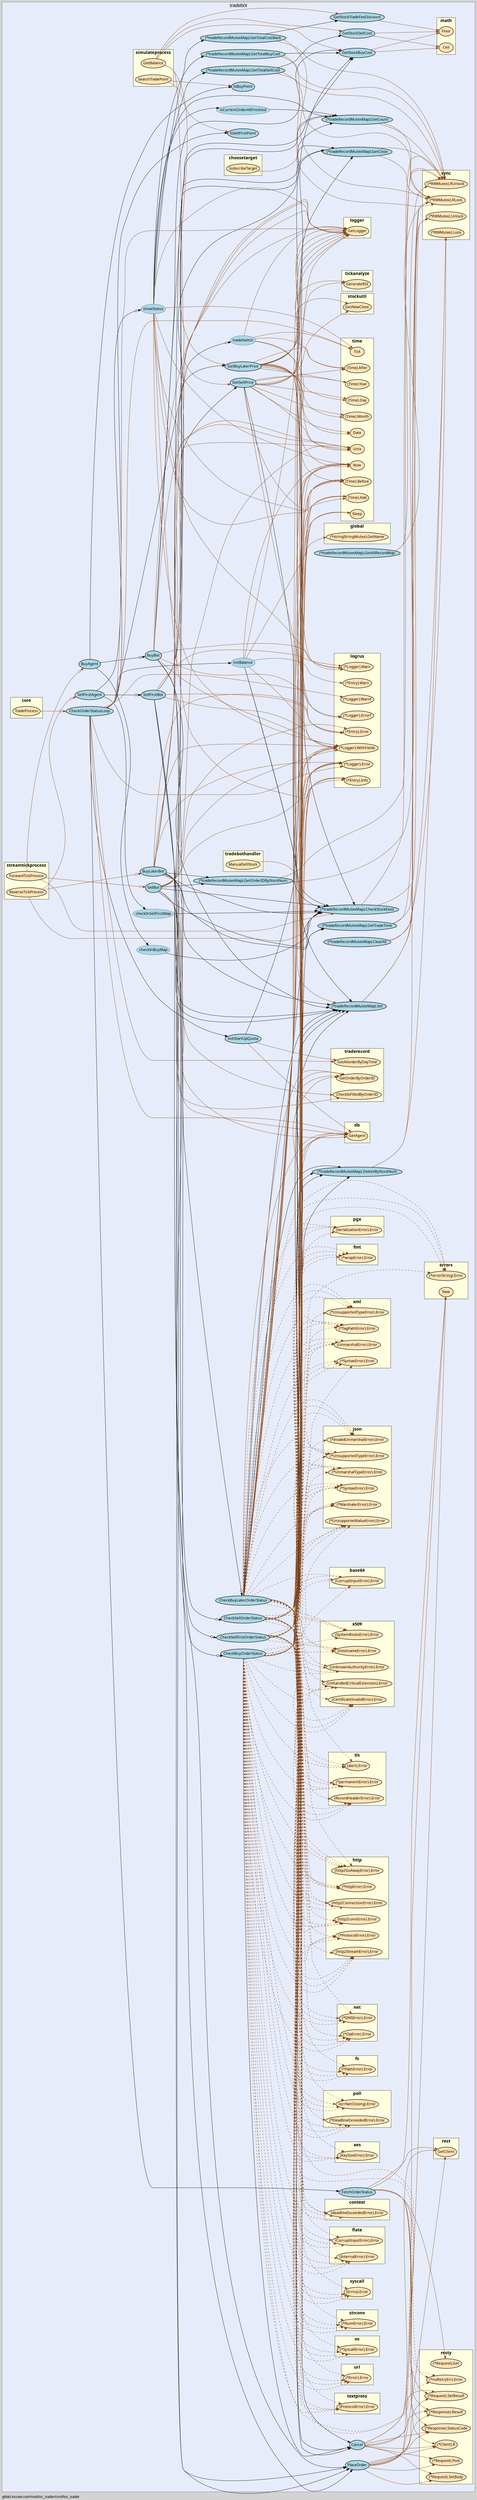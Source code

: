 digraph gocallvis {
    label="gitlab.tocraw.com/root/toc_trader/cmd/toc_trader";
    labeljust="l";
    fontname="Arial";
    fontsize="14";
    rankdir="LR";
    bgcolor="lightgray";
    style="solid";
    penwidth="0.5";
    pad="0.0";
    nodesep="0.35";

    node [shape="ellipse" style="filled" fillcolor="honeydew" fontname="Verdana" penwidth="1.0" margin="0.05,0.0"];
    edge [minlen="2"]

    subgraph "cluster_focus" {
        label="tradebot";
labelloc="t";
labeljust="c";
fontsize="18";
bgcolor="#e6ecfa";
        
        "gitlab.tocraw.com/root/toc_trader/pkg/modules/tradebot.GetStockBuyCost" [ penwidth="1.5" fillcolor="lightblue" label="GetStockBuyCost" ]
        "gitlab.tocraw.com/root/toc_trader/pkg/modules/tradebot.BuyBot" [ fillcolor="lightblue" label="BuyBot" penwidth="1.5" ]
        "(*gitlab.tocraw.com/root/toc_trader/pkg/modules/tradebot.tradeRecordMutexMap).GetCount" [ penwidth="1.5" fillcolor="lightblue" label="(*tradeRecordMutexMap).GetCount" ]
        "gitlab.tocraw.com/root/toc_trader/pkg/modules/tradebot.PlaceOrder" [ fillcolor="lightblue" label="PlaceOrder" penwidth="1.5" ]
        "(*gitlab.tocraw.com/root/toc_trader/pkg/modules/tradebot.tradeRecordMutexMap).Set" [ fillcolor="lightblue" label="(*tradeRecordMutexMap).Set" penwidth="1.5" ]
        "gitlab.tocraw.com/root/toc_trader/pkg/modules/tradebot.CheckBuyOrderStatus" [ fillcolor="lightblue" label="CheckBuyOrderStatus" penwidth="1.5" ]
        "(*gitlab.tocraw.com/root/toc_trader/pkg/modules/tradebot.tradeRecordMutexMap).DeleteByStockNum" [ fillcolor="lightblue" label="(*tradeRecordMutexMap).DeleteByStockNum" penwidth="1.5" ]
        "gitlab.tocraw.com/root/toc_trader/pkg/modules/tradebot.Cancel" [ fillcolor="lightblue" label="Cancel" penwidth="1.5" ]
        "(*gitlab.tocraw.com/root/toc_trader/pkg/modules/tradebot.tradeRecordMutexMap).GetOrderIDByStockNum" [ fillcolor="lightblue" label="(*tradeRecordMutexMap).GetOrderIDByStockNum" penwidth="1.5" ]
        "gitlab.tocraw.com/root/toc_trader/pkg/modules/tradebot.BuyLaterBot" [ fillcolor="lightblue" label="BuyLaterBot" penwidth="1.5" ]
        "(*gitlab.tocraw.com/root/toc_trader/pkg/modules/tradebot.tradeRecordMutexMap).CheckStockExist" [ fillcolor="lightblue" label="(*tradeRecordMutexMap).CheckStockExist" penwidth="1.5" ]
        "(*gitlab.tocraw.com/root/toc_trader/pkg/modules/tradebot.tradeRecordMutexMap).GetClose" [ fillcolor="lightblue" label="(*tradeRecordMutexMap).GetClose" penwidth="1.5" ]
        "(*gitlab.tocraw.com/root/toc_trader/pkg/modules/tradebot.tradeRecordMutexMap).GetTradeTime" [ fillcolor="lightblue" label="(*tradeRecordMutexMap).GetTradeTime" penwidth="1.5" ]
        "gitlab.tocraw.com/root/toc_trader/pkg/modules/tradebot.GetBuyLaterPrice" [ fillcolor="lightblue" label="GetBuyLaterPrice" penwidth="1.5" ]
        "gitlab.tocraw.com/root/toc_trader/pkg/modules/tradebot.CheckBuyLaterOrderStatus" [ fillcolor="lightblue" label="CheckBuyLaterOrderStatus" penwidth="1.5" ]
        "gitlab.tocraw.com/root/toc_trader/pkg/modules/tradebot.FetchOrderStatus" [ fillcolor="lightblue" label="FetchOrderStatus" penwidth="1.5" ]
        "gitlab.tocraw.com/root/toc_trader/pkg/modules/tradebot.IsBuyPoint" [ fillcolor="lightblue" label="IsBuyPoint" penwidth="1.5" ]
        "gitlab.tocraw.com/root/toc_trader/pkg/modules/tradebot.IsSellFirstPoint" [ fillcolor="lightblue" label="IsSellFirstPoint" penwidth="1.5" ]
        "gitlab.tocraw.com/root/toc_trader/pkg/modules/tradebot.GetSellPrice" [ fillcolor="lightblue" label="GetSellPrice" penwidth="1.5" ]
        "gitlab.tocraw.com/root/toc_trader/pkg/modules/tradebot.GetStockSellCost" [ fillcolor="lightblue" label="GetStockSellCost" penwidth="1.5" ]
        "gitlab.tocraw.com/root/toc_trader/pkg/modules/tradebot.GetStockTradeFeeDiscount" [ fillcolor="lightblue" label="GetStockTradeFeeDiscount" penwidth="1.5" ]
        "gitlab.tocraw.com/root/toc_trader/pkg/modules/tradebot.checkInBuyMap" [ fillcolor="lightblue" label="checkInBuyMap" penwidth="0.5" ]
        "gitlab.tocraw.com/root/toc_trader/pkg/modules/tradebot.BuyAgent" [ fillcolor="lightblue" label="BuyAgent" penwidth="1.5" ]
        "gitlab.tocraw.com/root/toc_trader/pkg/modules/tradebot.SellBot" [ fillcolor="lightblue" label="SellBot" penwidth="1.5" ]
        "gitlab.tocraw.com/root/toc_trader/pkg/modules/tradebot.CheckSellOrderStatus" [ label="CheckSellOrderStatus" penwidth="1.5" fillcolor="lightblue" ]
        "gitlab.tocraw.com/root/toc_trader/pkg/modules/tradebot.checkInSellFirstMap" [ fillcolor="lightblue" label="checkInSellFirstMap" penwidth="0.5" ]
        "gitlab.tocraw.com/root/toc_trader/pkg/modules/tradebot.SellFirstAgent" [ fillcolor="lightblue" label="SellFirstAgent" penwidth="1.5" ]
        "gitlab.tocraw.com/root/toc_trader/pkg/modules/tradebot.SellFirstBot" [ fillcolor="lightblue" label="SellFirstBot" penwidth="1.5" ]
        "gitlab.tocraw.com/root/toc_trader/pkg/modules/tradebot.CheckSellFirstOrderStatus" [ fillcolor="lightblue" label="CheckSellFirstOrderStatus" penwidth="1.5" ]
        "gitlab.tocraw.com/root/toc_trader/pkg/modules/tradebot.showStatus" [ fillcolor="lightblue" label="showStatus" penwidth="0.5" ]
        "gitlab.tocraw.com/root/toc_trader/pkg/modules/tradebot.isCurrentOrderAllFinished" [ fillcolor="lightblue" label="isCurrentOrderAllFinished" penwidth="0.5" ]
        "(*gitlab.tocraw.com/root/toc_trader/pkg/modules/tradebot.tradeRecordMutexMap).GetTotalSellCost" [ label="(*tradeRecordMutexMap).GetTotalSellCost" penwidth="1.5" fillcolor="lightblue" ]
        "(*gitlab.tocraw.com/root/toc_trader/pkg/modules/tradebot.tradeRecordMutexMap).GetTotalBuyCost" [ fillcolor="lightblue" label="(*tradeRecordMutexMap).GetTotalBuyCost" penwidth="1.5" ]
        "(*gitlab.tocraw.com/root/toc_trader/pkg/modules/tradebot.tradeRecordMutexMap).GetTotalCostBack" [ penwidth="1.5" fillcolor="lightblue" label="(*tradeRecordMutexMap).GetTotalCostBack" ]
        "gitlab.tocraw.com/root/toc_trader/pkg/modules/tradebot.CheckOrderStatusLoop" [ fillcolor="lightblue" label="CheckOrderStatusLoop" penwidth="1.5" ]
        "gitlab.tocraw.com/root/toc_trader/pkg/modules/tradebot.tradeSwitch" [ fillcolor="lightblue" label="tradeSwitch" penwidth="0.5" ]
        "gitlab.tocraw.com/root/toc_trader/pkg/modules/tradebot.InitStartUpQuota" [ fillcolor="lightblue" label="InitStartUpQuota" penwidth="1.5" ]
        "gitlab.tocraw.com/root/toc_trader/pkg/modules/tradebot.initBalance" [ fillcolor="lightblue" label="initBalance" penwidth="0.5" ]
        "(*gitlab.tocraw.com/root/toc_trader/pkg/modules/tradebot.tradeRecordMutexMap).GetAllRecordMap" [ fillcolor="lightblue" label="(*tradeRecordMutexMap).GetAllRecordMap" penwidth="1.5" ]
        "(*gitlab.tocraw.com/root/toc_trader/pkg/modules/tradebot.tradeRecordMutexMap).ClearAll" [ fillcolor="lightblue" label="(*tradeRecordMutexMap).ClearAll" penwidth="1.5" ]
        
        subgraph "cluster_compress/flate" {
        URL="/?f=compress/flate";
tooltip="package: compress/flate";
penwidth="0.8";
fontsize="16";
fillcolor="lightyellow";
label="flate";
style="filled";
fontname="Tahoma bold";
rank="sink";
        
        "(compress/flate.CorruptInputError).Error" [ fillcolor="moccasin" label="(CorruptInputError).Error" penwidth="1.5" ]
        "(compress/flate.InternalError).Error" [ fillcolor="moccasin" label="(InternalError).Error" penwidth="1.5" ]
        
    }

        subgraph "cluster_context" {
        label="context";
URL="/?f=context";
tooltip="package: context";
penwidth="0.8";
fontsize="16";
style="filled";
fillcolor="lightyellow";
fontname="Tahoma bold";
rank="sink";
        
        "(context.deadlineExceededError).Error" [ fillcolor="moccasin" label="(deadlineExceededError).Error" penwidth="1.5" ]
        
    }

        subgraph "cluster_crypto/aes" {
        fontname="Tahoma bold";
URL="/?f=crypto/aes";
tooltip="package: crypto/aes";
penwidth="0.8";
fontsize="16";
style="filled";
fillcolor="lightyellow";
rank="sink";
label="aes";
        
        "(crypto/aes.KeySizeError).Error" [ fillcolor="moccasin" label="(KeySizeError).Error" penwidth="1.5" ]
        
    }

        subgraph "cluster_crypto/tls" {
        label="tls";
tooltip="package: crypto/tls";
style="filled";
fontsize="16";
fillcolor="lightyellow";
fontname="Tahoma bold";
rank="sink";
URL="/?f=crypto/tls";
penwidth="0.8";
        
        "(crypto/tls.RecordHeaderError).Error" [ fillcolor="moccasin" label="(RecordHeaderError).Error" penwidth="1.5" ]
        "(*crypto/tls.permanentError).Error" [ fillcolor="moccasin" label="(*permanentError).Error" penwidth="1.5" ]
        "(crypto/tls.alert).Error" [ fillcolor="moccasin" label="(alert).Error" penwidth="1.5" ]
        
    }

        subgraph "cluster_crypto/x509" {
        URL="/?f=crypto/x509";
style="filled";
rank="sink";
label="x509";
fontname="Tahoma bold";
tooltip="package: crypto/x509";
penwidth="0.8";
fontsize="16";
fillcolor="lightyellow";
        
        "(crypto/x509.UnknownAuthorityError).Error" [ penwidth="1.5" fillcolor="moccasin" label="(UnknownAuthorityError).Error" ]
        "(crypto/x509.HostnameError).Error" [ penwidth="1.5" fillcolor="moccasin" label="(HostnameError).Error" ]
        "(crypto/x509.CertificateInvalidError).Error" [ label="(CertificateInvalidError).Error" penwidth="1.5" fillcolor="moccasin" ]
        "(crypto/x509.SystemRootsError).Error" [ penwidth="1.5" fillcolor="moccasin" label="(SystemRootsError).Error" ]
        "(crypto/x509.UnhandledCriticalExtension).Error" [ fillcolor="moccasin" label="(UnhandledCriticalExtension).Error" penwidth="1.5" ]
        
    }

        subgraph "cluster_encoding/base64" {
        URL="/?f=encoding/base64";
tooltip="package: encoding/base64";
fontname="Tahoma bold";
label="base64";
style="filled";
fillcolor="lightyellow";
rank="sink";
penwidth="0.8";
fontsize="16";
        
        "(encoding/base64.CorruptInputError).Error" [ penwidth="1.5" fillcolor="moccasin" label="(CorruptInputError).Error" ]
        
    }

        subgraph "cluster_encoding/json" {
        fontname="Tahoma bold";
rank="sink";
label="json";
URL="/?f=encoding/json";
tooltip="package: encoding/json";
fontsize="16";
style="filled";
fillcolor="lightyellow";
penwidth="0.8";
        
        "(*encoding/json.InvalidUnmarshalError).Error" [ fillcolor="moccasin" label="(*InvalidUnmarshalError).Error" penwidth="1.5" ]
        "(*encoding/json.UnsupportedValueError).Error" [ fillcolor="moccasin" label="(*UnsupportedValueError).Error" penwidth="1.5" ]
        "(*encoding/json.MarshalerError).Error" [ fillcolor="moccasin" label="(*MarshalerError).Error" penwidth="1.5" ]
        "(*encoding/json.SyntaxError).Error" [ label="(*SyntaxError).Error" penwidth="1.5" fillcolor="moccasin" ]
        "(*encoding/json.UnmarshalTypeError).Error" [ fillcolor="moccasin" label="(*UnmarshalTypeError).Error" penwidth="1.5" ]
        "(*encoding/json.UnsupportedTypeError).Error" [ fillcolor="moccasin" label="(*UnsupportedTypeError).Error" penwidth="1.5" ]
        
    }

        subgraph "cluster_encoding/xml" {
        fontsize="16";
style="filled";
rank="sink";
label="xml";
URL="/?f=encoding/xml";
tooltip="package: encoding/xml";
penwidth="0.8";
fillcolor="lightyellow";
fontname="Tahoma bold";
        
        "(*encoding/xml.SyntaxError).Error" [ label="(*SyntaxError).Error" penwidth="1.5" fillcolor="moccasin" ]
        "(encoding/xml.UnmarshalError).Error" [ fillcolor="moccasin" label="(UnmarshalError).Error" penwidth="1.5" ]
        "(*encoding/xml.TagPathError).Error" [ fillcolor="moccasin" label="(*TagPathError).Error" penwidth="1.5" ]
        "(*encoding/xml.UnsupportedTypeError).Error" [ fillcolor="moccasin" label="(*UnsupportedTypeError).Error" penwidth="1.5" ]
        
    }

        subgraph "cluster_errors" {
        style="filled";
fillcolor="lightyellow";
rank="sink";
URL="/?f=errors";
penwidth="0.8";
fontsize="16";
fontname="Tahoma bold";
label="errors";
tooltip="package: errors";
        
        "errors.New" [ label="New" penwidth="1.5" fillcolor="moccasin" ]
        "(*errors.errorString).Error" [ fillcolor="moccasin" label="(*errorString).Error" penwidth="1.5" ]
        
    }

        subgraph "cluster_fmt" {
        fontsize="16";
rank="sink";
penwidth="0.8";
style="filled";
fillcolor="lightyellow";
fontname="Tahoma bold";
label="fmt";
URL="/?f=fmt";
tooltip="package: fmt";
        
        "(*fmt.wrapError).Error" [ penwidth="1.5" fillcolor="moccasin" label="(*wrapError).Error" ]
        
    }

        subgraph "cluster_github.com/go-resty/resty/v2" {
        style="filled";
fontname="Tahoma bold";
label="resty";
URL="/?f=github.com/go-resty/resty/v2";
tooltip="package: github.com/go-resty/resty/v2";
penwidth="0.8";
fontsize="16";
fillcolor="lightyellow";
rank="sink";
        
        "(*github.com/go-resty/resty/v2.Client).R" [ fillcolor="moccasin" label="(*Client).R" penwidth="1.5" ]
        "(*github.com/go-resty/resty/v2.Request).SetBody" [ fillcolor="moccasin" label="(*Request).SetBody" penwidth="1.5" ]
        "(*github.com/go-resty/resty/v2.Request).SetResult" [ fillcolor="moccasin" label="(*Request).SetResult" penwidth="1.5" ]
        "(*github.com/go-resty/resty/v2.Request).Post" [ fillcolor="moccasin" label="(*Request).Post" penwidth="1.5" ]
        "(*github.com/go-resty/resty/v2.Response).StatusCode" [ fillcolor="moccasin" label="(*Response).StatusCode" penwidth="1.5" ]
        "(*github.com/go-resty/resty/v2.Response).Result" [ fillcolor="moccasin" label="(*Response).Result" penwidth="1.5" ]
        "(*github.com/go-resty/resty/v2.noRetryErr).Error" [ fillcolor="moccasin" label="(*noRetryErr).Error" penwidth="1.5" ]
        "(*github.com/go-resty/resty/v2.Request).Get" [ fillcolor="moccasin" label="(*Request).Get" penwidth="1.5" ]
        
    }

        subgraph "cluster_github.com/jackc/pgx/v4" {
        penwidth="0.8";
fontsize="16";
label="pgx";
style="filled";
fillcolor="lightyellow";
fontname="Tahoma bold";
rank="sink";
URL="/?f=github.com/jackc/pgx/v4";
tooltip="package: github.com/jackc/pgx/v4";
        
        "(github.com/jackc/pgx/v4.SerializationError).Error" [ fillcolor="moccasin" label="(SerializationError).Error" penwidth="1.5" ]
        
    }

        subgraph "cluster_github.com/sirupsen/logrus" {
        fillcolor="lightyellow";
label="logrus";
URL="/?f=github.com/sirupsen/logrus";
tooltip="package: github.com/sirupsen/logrus";
penwidth="0.8";
fontsize="16";
rank="sink";
style="filled";
fontname="Tahoma bold";
        
        "(*github.com/sirupsen/logrus.Logger).Warn" [ fillcolor="moccasin" label="(*Logger).Warn" penwidth="1.5" ]
        "(*github.com/sirupsen/logrus.Logger).WithFields" [ fillcolor="moccasin" label="(*Logger).WithFields" penwidth="1.5" ]
        "(*github.com/sirupsen/logrus.Entry).Error" [ penwidth="1.5" fillcolor="moccasin" label="(*Entry).Error" ]
        "(*github.com/sirupsen/logrus.Logger).Error" [ fillcolor="moccasin" label="(*Logger).Error" penwidth="1.5" ]
        "(*github.com/sirupsen/logrus.Entry).Info" [ fillcolor="moccasin" label="(*Entry).Info" penwidth="1.5" ]
        "(*github.com/sirupsen/logrus.Logger).Errorf" [ fillcolor="moccasin" label="(*Logger).Errorf" penwidth="1.5" ]
        "(*github.com/sirupsen/logrus.Logger).Warnf" [ fillcolor="moccasin" label="(*Logger).Warnf" penwidth="1.5" ]
        "(*github.com/sirupsen/logrus.Entry).Warn" [ fillcolor="moccasin" label="(*Entry).Warn" penwidth="1.5" ]
        
    }

        subgraph "cluster_gitlab.tocraw.com/root/toc_trader/internal/db" {
        fillcolor="lightyellow";
fontname="Tahoma bold";
rank="sink";
label="db";
URL="/?f=gitlab.tocraw.com/root/toc_trader/internal/db";
penwidth="0.8";
fontsize="16";
style="filled";
tooltip="package: gitlab.tocraw.com/root/toc_trader/internal/db";
        
        "gitlab.tocraw.com/root/toc_trader/internal/db.GetAgent" [ penwidth="1.5" fillcolor="moccasin" label="GetAgent" ]
        
    }

        subgraph "cluster_gitlab.tocraw.com/root/toc_trader/internal/logger" {
        style="filled";
rank="sink";
URL="/?f=gitlab.tocraw.com/root/toc_trader/internal/logger";
label="logger";
tooltip="package: gitlab.tocraw.com/root/toc_trader/internal/logger";
penwidth="0.8";
fontsize="16";
fillcolor="lightyellow";
fontname="Tahoma bold";
        
        "gitlab.tocraw.com/root/toc_trader/internal/logger.GetLogger" [ fillcolor="moccasin" label="GetLogger" penwidth="1.5" ]
        
    }

        subgraph "cluster_gitlab.tocraw.com/root/toc_trader/internal/rest" {
        style="filled";
fontname="Tahoma bold";
rank="sink";
label="rest";
tooltip="package: gitlab.tocraw.com/root/toc_trader/internal/rest";
fontsize="16";
fillcolor="lightyellow";
URL="/?f=gitlab.tocraw.com/root/toc_trader/internal/rest";
penwidth="0.8";
        
        "gitlab.tocraw.com/root/toc_trader/internal/rest.GetClient" [ fillcolor="moccasin" label="GetClient" penwidth="1.5" ]
        
    }

        subgraph "cluster_gitlab.tocraw.com/root/toc_trader/internal/stockutil" {
        fontname="Tahoma bold";
label="stockutil";
tooltip="package: gitlab.tocraw.com/root/toc_trader/internal/stockutil";
penwidth="0.8";
fontsize="16";
style="filled";
fillcolor="lightyellow";
rank="sink";
URL="/?f=gitlab.tocraw.com/root/toc_trader/internal/stockutil";
        
        "gitlab.tocraw.com/root/toc_trader/internal/stockutil.GetNewClose" [ fillcolor="moccasin" label="GetNewClose" penwidth="1.5" ]
        
    }

        subgraph "cluster_gitlab.tocraw.com/root/toc_trader/pkg/core" {
        tooltip="package: gitlab.tocraw.com/root/toc_trader/pkg/core";
penwidth="0.8";
style="filled";
fontname="Tahoma bold";
rank="sink";
label="core";
URL="/?f=gitlab.tocraw.com/root/toc_trader/pkg/core";
fontsize="16";
fillcolor="lightyellow";
        
        "gitlab.tocraw.com/root/toc_trader/pkg/core.TradeProcess" [ fillcolor="moccasin" label="TradeProcess" penwidth="1.5" ]
        
    }

        subgraph "cluster_gitlab.tocraw.com/root/toc_trader/pkg/global" {
        fontsize="16";
style="filled";
label="global";
URL="/?f=gitlab.tocraw.com/root/toc_trader/pkg/global";
tooltip="package: gitlab.tocraw.com/root/toc_trader/pkg/global";
penwidth="0.8";
fillcolor="lightyellow";
fontname="Tahoma bold";
rank="sink";
        
        "(*gitlab.tocraw.com/root/toc_trader/pkg/global.stringStringMutex).GetName" [ fillcolor="moccasin" label="(*stringStringMutex).GetName" penwidth="1.5" ]
        
    }

        subgraph "cluster_gitlab.tocraw.com/root/toc_trader/pkg/handlers/tradebothandler" {
        label="tradebothandler";
URL="/?f=gitlab.tocraw.com/root/toc_trader/pkg/handlers/tradebothandler";
tooltip="package: gitlab.tocraw.com/root/toc_trader/pkg/handlers/tradebothandler";
style="filled";
rank="sink";
fillcolor="lightyellow";
fontname="Tahoma bold";
penwidth="0.8";
fontsize="16";
        
        "gitlab.tocraw.com/root/toc_trader/pkg/handlers/tradebothandler.ManualSellStock" [ fillcolor="moccasin" label="ManualSellStock" penwidth="1.5" ]
        
    }

        subgraph "cluster_gitlab.tocraw.com/root/toc_trader/pkg/models/traderecord" {
        fontname="Tahoma bold";
URL="/?f=gitlab.tocraw.com/root/toc_trader/pkg/models/traderecord";
tooltip="package: gitlab.tocraw.com/root/toc_trader/pkg/models/traderecord";
penwidth="0.8";
fontsize="16";
fillcolor="lightyellow";
style="filled";
rank="sink";
label="traderecord";
        
        "gitlab.tocraw.com/root/toc_trader/pkg/models/traderecord.GetOrderByOrderID" [ fillcolor="moccasin" label="GetOrderByOrderID" penwidth="1.5" ]
        "gitlab.tocraw.com/root/toc_trader/pkg/models/traderecord.CheckIsFilledByOrderID" [ fillcolor="moccasin" label="CheckIsFilledByOrderID" penwidth="1.5" ]
        "gitlab.tocraw.com/root/toc_trader/pkg/models/traderecord.GetAllorderByDayTime" [ fillcolor="moccasin" label="GetAllorderByDayTime" penwidth="1.5" ]
        
    }

        subgraph "cluster_gitlab.tocraw.com/root/toc_trader/pkg/modules/choosetarget" {
        fontsize="16";
style="filled";
rank="sink";
label="choosetarget";
tooltip="package: gitlab.tocraw.com/root/toc_trader/pkg/modules/choosetarget";
penwidth="0.8";
fontname="Tahoma bold";
URL="/?f=gitlab.tocraw.com/root/toc_trader/pkg/modules/choosetarget";
fillcolor="lightyellow";
        
        "gitlab.tocraw.com/root/toc_trader/pkg/modules/choosetarget.SubscribeTarget" [ fillcolor="moccasin" label="SubscribeTarget" penwidth="1.5" ]
        
    }

        subgraph "cluster_gitlab.tocraw.com/root/toc_trader/pkg/modules/simulateprocess" {
        fontname="Tahoma bold";
rank="sink";
penwidth="0.8";
style="filled";
fillcolor="lightyellow";
label="simulateprocess";
URL="/?f=gitlab.tocraw.com/root/toc_trader/pkg/modules/simulateprocess";
tooltip="package: gitlab.tocraw.com/root/toc_trader/pkg/modules/simulateprocess";
fontsize="16";
        
        "gitlab.tocraw.com/root/toc_trader/pkg/modules/simulateprocess.SearchTradePoint" [ fillcolor="moccasin" label="SearchTradePoint" penwidth="1.5" ]
        "gitlab.tocraw.com/root/toc_trader/pkg/modules/simulateprocess.GetBalance" [ label="GetBalance" penwidth="1.5" fillcolor="moccasin" ]
        
    }

        subgraph "cluster_gitlab.tocraw.com/root/toc_trader/pkg/modules/streamtickprocess" {
        fillcolor="lightyellow";
rank="sink";
label="streamtickprocess";
penwidth="0.8";
style="filled";
URL="/?f=gitlab.tocraw.com/root/toc_trader/pkg/modules/streamtickprocess";
tooltip="package: gitlab.tocraw.com/root/toc_trader/pkg/modules/streamtickprocess";
fontsize="16";
fontname="Tahoma bold";
        
        "gitlab.tocraw.com/root/toc_trader/pkg/modules/streamtickprocess.ForwardTickProcess" [ fillcolor="moccasin" label="ForwardTickProcess" penwidth="1.5" ]
        "gitlab.tocraw.com/root/toc_trader/pkg/modules/streamtickprocess.ReverseTickProcess" [ penwidth="1.5" fillcolor="moccasin" label="ReverseTickProcess" ]
        
    }

        subgraph "cluster_gitlab.tocraw.com/root/toc_trader/pkg/modules/tickanalyze" {
        style="filled";
fillcolor="lightyellow";
fontname="Tahoma bold";
tooltip="package: gitlab.tocraw.com/root/toc_trader/pkg/modules/tickanalyze";
penwidth="0.8";
rank="sink";
label="tickanalyze";
URL="/?f=gitlab.tocraw.com/root/toc_trader/pkg/modules/tickanalyze";
fontsize="16";
        
        "gitlab.tocraw.com/root/toc_trader/pkg/modules/tickanalyze.GenerateRSI" [ penwidth="1.5" fillcolor="moccasin" label="GenerateRSI" ]
        
    }

        subgraph "cluster_internal/poll" {
        fontname="Tahoma bold";
rank="sink";
tooltip="package: internal/poll";
penwidth="0.8";
fontsize="16";
style="filled";
fillcolor="lightyellow";
label="poll";
URL="/?f=internal/poll";
        
        "(*internal/poll.DeadlineExceededError).Error" [ fillcolor="moccasin" label="(*DeadlineExceededError).Error" penwidth="1.5" ]
        "(internal/poll.errNetClosing).Error" [ fillcolor="moccasin" label="(errNetClosing).Error" penwidth="1.5" ]
        
    }

        subgraph "cluster_io/fs" {
        style="filled";
label="fs";
tooltip="package: io/fs";
fontsize="16";
fillcolor="lightyellow";
fontname="Tahoma bold";
rank="sink";
URL="/?f=io/fs";
penwidth="0.8";
        
        "(*io/fs.PathError).Error" [ fillcolor="moccasin" label="(*PathError).Error" penwidth="1.5" ]
        
    }

        subgraph "cluster_math" {
        URL="/?f=math";
tooltip="package: math";
penwidth="0.8";
style="filled";
fillcolor="lightyellow";
label="math";
fontsize="16";
fontname="Tahoma bold";
rank="sink";
        
        "math.Ceil" [ fillcolor="moccasin" label="Ceil" penwidth="1.5" ]
        "math.Floor" [ fillcolor="moccasin" label="Floor" penwidth="1.5" ]
        
    }

        subgraph "cluster_net" {
        fontname="Tahoma bold";
rank="sink";
label="net";
URL="/?f=net";
tooltip="package: net";
penwidth="0.8";
style="filled";
fillcolor="lightyellow";
fontsize="16";
        
        "(*net.OpError).Error" [ fillcolor="moccasin" label="(*OpError).Error" penwidth="1.5" ]
        "(*net.DNSError).Error" [ fillcolor="moccasin" label="(*DNSError).Error" penwidth="1.5" ]
        
    }

        subgraph "cluster_net/http" {
        penwidth="0.8";
fillcolor="lightyellow";
rank="sink";
label="http";
fontsize="16";
style="filled";
fontname="Tahoma bold";
URL="/?f=net/http";
tooltip="package: net/http";
        
        "(net/http.http2StreamError).Error" [ penwidth="1.5" fillcolor="moccasin" label="(http2StreamError).Error" ]
        "(*net/http.ProtocolError).Error" [ penwidth="1.5" fillcolor="moccasin" label="(*ProtocolError).Error" ]
        "(net/http.http2ConnectionError).Error" [ penwidth="1.5" fillcolor="moccasin" label="(http2ConnectionError).Error" ]
        "(net/http.http2GoAwayError).Error" [ label="(http2GoAwayError).Error" penwidth="1.5" fillcolor="moccasin" ]
        "(net/http.http2connError).Error" [ fillcolor="moccasin" label="(http2connError).Error" penwidth="1.5" ]
        "(*net/http.httpError).Error" [ label="(*httpError).Error" penwidth="1.5" fillcolor="moccasin" ]
        
    }

        subgraph "cluster_net/textproto" {
        fontname="Tahoma bold";
label="textproto";
penwidth="0.8";
fontsize="16";
style="filled";
tooltip="package: net/textproto";
fillcolor="lightyellow";
rank="sink";
URL="/?f=net/textproto";
        
        "(net/textproto.ProtocolError).Error" [ fillcolor="moccasin" label="(ProtocolError).Error" penwidth="1.5" ]
        
    }

        subgraph "cluster_net/url" {
        tooltip="package: net/url";
fontsize="16";
fontname="Tahoma bold";
rank="sink";
URL="/?f=net/url";
penwidth="0.8";
style="filled";
fillcolor="lightyellow";
label="url";
        
        "(*net/url.Error).Error" [ fillcolor="moccasin" label="(*Error).Error" penwidth="1.5" ]
        
    }

        subgraph "cluster_os" {
        fillcolor="lightyellow";
rank="sink";
URL="/?f=os";
tooltip="package: os";
fontsize="16";
style="filled";
fontname="Tahoma bold";
label="os";
penwidth="0.8";
        
        "(*os.SyscallError).Error" [ fillcolor="moccasin" label="(*SyscallError).Error" penwidth="1.5" ]
        
    }

        subgraph "cluster_strconv" {
        URL="/?f=strconv";
penwidth="0.8";
fontsize="16";
style="filled";
rank="sink";
label="strconv";
fillcolor="lightyellow";
fontname="Tahoma bold";
tooltip="package: strconv";
        
        "(*strconv.NumError).Error" [ fillcolor="moccasin" label="(*NumError).Error" penwidth="1.5" ]
        
    }

        subgraph "cluster_sync" {
        fontsize="16";
style="filled";
rank="sink";
label="sync";
penwidth="0.8";
fontname="Tahoma bold";
URL="/?f=sync";
tooltip="package: sync";
fillcolor="lightyellow";
        
        "(*sync.RWMutex).RLock" [ fillcolor="moccasin" label="(*RWMutex).RLock" penwidth="1.5" ]
        "(*sync.RWMutex).RUnlock" [ penwidth="1.5" fillcolor="moccasin" label="(*RWMutex).RUnlock" ]
        "(*sync.RWMutex).Lock" [ fillcolor="moccasin" label="(*RWMutex).Lock" penwidth="1.5" ]
        "(*sync.RWMutex).Unlock" [ fillcolor="moccasin" label="(*RWMutex).Unlock" penwidth="1.5" ]
        
    }

        subgraph "cluster_syscall" {
        fontsize="16";
label="syscall";
URL="/?f=syscall";
tooltip="package: syscall";
penwidth="0.8";
style="filled";
fillcolor="lightyellow";
fontname="Tahoma bold";
rank="sink";
        
        "(syscall.Errno).Error" [ fillcolor="moccasin" label="(Errno).Error" penwidth="1.5" ]
        
    }

        subgraph "cluster_time" {
        fontname="Tahoma bold";
label="time";
tooltip="package: time";
penwidth="0.8";
fontsize="16";
style="filled";
fillcolor="lightyellow";
rank="sink";
URL="/?f=time";
        
        "time.Unix" [ fillcolor="moccasin" label="Unix" penwidth="1.5" ]
        "time.Sleep" [ fillcolor="moccasin" label="Sleep" penwidth="1.5" ]
        "(time.Time).Add" [ fillcolor="moccasin" label="(Time).Add" penwidth="1.5" ]
        "time.Now" [ fillcolor="moccasin" label="Now" penwidth="1.5" ]
        "(time.Time).Before" [ fillcolor="moccasin" label="(Time).Before" penwidth="1.5" ]
        "(time.Time).Year" [ fillcolor="moccasin" label="(Time).Year" penwidth="1.5" ]
        "(time.Time).Month" [ fillcolor="moccasin" label="(Time).Month" penwidth="1.5" ]
        "(time.Time).Day" [ fillcolor="moccasin" label="(Time).Day" penwidth="1.5" ]
        "time.Date" [ fillcolor="moccasin" label="Date" penwidth="1.5" ]
        "(time.Time).After" [ fillcolor="moccasin" label="(Time).After" penwidth="1.5" ]
        "time.Tick" [ fillcolor="moccasin" label="Tick" penwidth="1.5" ]
        
    }

    }

    "gitlab.tocraw.com/root/toc_trader/pkg/modules/tradebot.GetStockBuyCost" -> "math.Ceil" [ color="saddlebrown" ]
    "gitlab.tocraw.com/root/toc_trader/pkg/modules/tradebot.GetStockBuyCost" -> "math.Floor" [ color="saddlebrown" ]
    "gitlab.tocraw.com/root/toc_trader/pkg/modules/tradebot.BuyBot" -> "gitlab.tocraw.com/root/toc_trader/pkg/modules/tradebot.GetStockBuyCost" [  ]
    "(*gitlab.tocraw.com/root/toc_trader/pkg/modules/tradebot.tradeRecordMutexMap).GetCount" -> "(*sync.RWMutex).RLock" [ color="saddlebrown" ]
    "(*gitlab.tocraw.com/root/toc_trader/pkg/modules/tradebot.tradeRecordMutexMap).GetCount" -> "(*sync.RWMutex).RUnlock" [ color="saddlebrown" ]
    "gitlab.tocraw.com/root/toc_trader/pkg/modules/tradebot.BuyBot" -> "(*gitlab.tocraw.com/root/toc_trader/pkg/modules/tradebot.tradeRecordMutexMap).GetCount" [  ]
    "gitlab.tocraw.com/root/toc_trader/pkg/modules/tradebot.PlaceOrder" -> "gitlab.tocraw.com/root/toc_trader/internal/rest.GetClient" [ color="saddlebrown" ]
    "gitlab.tocraw.com/root/toc_trader/pkg/modules/tradebot.PlaceOrder" -> "(*github.com/go-resty/resty/v2.Client).R" [ color="saddlebrown" ]
    "gitlab.tocraw.com/root/toc_trader/pkg/modules/tradebot.PlaceOrder" -> "(*github.com/go-resty/resty/v2.Request).SetBody" [ color="saddlebrown" ]
    "gitlab.tocraw.com/root/toc_trader/pkg/modules/tradebot.PlaceOrder" -> "(*github.com/go-resty/resty/v2.Request).SetResult" [ color="saddlebrown" ]
    "gitlab.tocraw.com/root/toc_trader/pkg/modules/tradebot.PlaceOrder" -> "(*github.com/go-resty/resty/v2.Request).Post" [ color="saddlebrown" ]
    "gitlab.tocraw.com/root/toc_trader/pkg/modules/tradebot.PlaceOrder" -> "(*github.com/go-resty/resty/v2.Response).StatusCode" [ color="saddlebrown" ]
    "gitlab.tocraw.com/root/toc_trader/pkg/modules/tradebot.PlaceOrder" -> "errors.New" [ color="saddlebrown" ]
    "gitlab.tocraw.com/root/toc_trader/pkg/modules/tradebot.PlaceOrder" -> "(*github.com/go-resty/resty/v2.Response).Result" [ color="saddlebrown" ]
    "gitlab.tocraw.com/root/toc_trader/pkg/modules/tradebot.BuyBot" -> "gitlab.tocraw.com/root/toc_trader/pkg/modules/tradebot.PlaceOrder" [  ]
    "gitlab.tocraw.com/root/toc_trader/pkg/modules/tradebot.BuyBot" -> "gitlab.tocraw.com/root/toc_trader/internal/logger.GetLogger" [ color="saddlebrown" ]
    "gitlab.tocraw.com/root/toc_trader/pkg/modules/tradebot.BuyBot" -> "(*github.com/sirupsen/logrus.Logger).Warn" [ color="saddlebrown" ]
    "gitlab.tocraw.com/root/toc_trader/pkg/modules/tradebot.BuyBot" -> "(*github.com/sirupsen/logrus.Logger).WithFields" [ color="saddlebrown" ]
    "gitlab.tocraw.com/root/toc_trader/pkg/modules/tradebot.BuyBot" -> "(*github.com/sirupsen/logrus.Entry).Error" [ color="saddlebrown" ]
    "gitlab.tocraw.com/root/toc_trader/pkg/modules/tradebot.BuyBot" -> "time.Unix" [ color="saddlebrown" ]
    "(*gitlab.tocraw.com/root/toc_trader/pkg/modules/tradebot.tradeRecordMutexMap).Set" -> "(*sync.RWMutex).Lock" [ color="saddlebrown" ]
    "(*gitlab.tocraw.com/root/toc_trader/pkg/modules/tradebot.tradeRecordMutexMap).Set" -> "(*sync.RWMutex).Unlock" [ color="saddlebrown" ]
    "gitlab.tocraw.com/root/toc_trader/pkg/modules/tradebot.BuyBot" -> "(*gitlab.tocraw.com/root/toc_trader/pkg/modules/tradebot.tradeRecordMutexMap).Set" [  ]
    "gitlab.tocraw.com/root/toc_trader/pkg/modules/tradebot.CheckBuyOrderStatus" -> "time.Sleep" [ color="saddlebrown" ]
    "gitlab.tocraw.com/root/toc_trader/pkg/modules/tradebot.CheckBuyOrderStatus" -> "gitlab.tocraw.com/root/toc_trader/internal/db.GetAgent" [ color="saddlebrown" ]
    "gitlab.tocraw.com/root/toc_trader/pkg/modules/tradebot.CheckBuyOrderStatus" -> "gitlab.tocraw.com/root/toc_trader/pkg/models/traderecord.GetOrderByOrderID" [ color="saddlebrown" ]
    "gitlab.tocraw.com/root/toc_trader/pkg/modules/tradebot.CheckBuyOrderStatus" -> "gitlab.tocraw.com/root/toc_trader/internal/logger.GetLogger" [ color="saddlebrown" ]
    "gitlab.tocraw.com/root/toc_trader/pkg/modules/tradebot.CheckBuyOrderStatus" -> "(*github.com/sirupsen/logrus.Logger).Error" [ color="saddlebrown" ]
    "(*gitlab.tocraw.com/root/toc_trader/pkg/modules/tradebot.tradeRecordMutexMap).DeleteByStockNum" -> "(*sync.RWMutex).Lock" [ color="saddlebrown" ]
    "(*gitlab.tocraw.com/root/toc_trader/pkg/modules/tradebot.tradeRecordMutexMap).DeleteByStockNum" -> "(*sync.RWMutex).Unlock" [ color="saddlebrown" ]
    "gitlab.tocraw.com/root/toc_trader/pkg/modules/tradebot.CheckBuyOrderStatus" -> "(*gitlab.tocraw.com/root/toc_trader/pkg/modules/tradebot.tradeRecordMutexMap).DeleteByStockNum" [  ]
    "gitlab.tocraw.com/root/toc_trader/pkg/modules/tradebot.CheckBuyOrderStatus" -> "(*github.com/sirupsen/logrus.Logger).WithFields" [ color="saddlebrown" ]
    "gitlab.tocraw.com/root/toc_trader/pkg/modules/tradebot.CheckBuyOrderStatus" -> "(*github.com/sirupsen/logrus.Entry).Info" [ color="saddlebrown" ]
    "gitlab.tocraw.com/root/toc_trader/pkg/modules/tradebot.CheckBuyOrderStatus" -> "(*gitlab.tocraw.com/root/toc_trader/pkg/modules/tradebot.tradeRecordMutexMap).Set" [  ]
    "gitlab.tocraw.com/root/toc_trader/pkg/modules/tradebot.CheckBuyOrderStatus" -> "(time.Time).Add" [ color="saddlebrown" ]
    "gitlab.tocraw.com/root/toc_trader/pkg/modules/tradebot.CheckBuyOrderStatus" -> "time.Now" [ color="saddlebrown" ]
    "gitlab.tocraw.com/root/toc_trader/pkg/modules/tradebot.CheckBuyOrderStatus" -> "(time.Time).Before" [ color="saddlebrown" ]
    "gitlab.tocraw.com/root/toc_trader/pkg/modules/tradebot.Cancel" -> "gitlab.tocraw.com/root/toc_trader/internal/rest.GetClient" [ color="saddlebrown" ]
    "gitlab.tocraw.com/root/toc_trader/pkg/modules/tradebot.Cancel" -> "(*github.com/go-resty/resty/v2.Client).R" [ color="saddlebrown" ]
    "gitlab.tocraw.com/root/toc_trader/pkg/modules/tradebot.Cancel" -> "(*github.com/go-resty/resty/v2.Request).SetBody" [ color="saddlebrown" ]
    "gitlab.tocraw.com/root/toc_trader/pkg/modules/tradebot.Cancel" -> "(*github.com/go-resty/resty/v2.Request).SetResult" [ color="saddlebrown" ]
    "gitlab.tocraw.com/root/toc_trader/pkg/modules/tradebot.Cancel" -> "(*github.com/go-resty/resty/v2.Request).Post" [ color="saddlebrown" ]
    "gitlab.tocraw.com/root/toc_trader/pkg/modules/tradebot.Cancel" -> "(*github.com/go-resty/resty/v2.Response).StatusCode" [ color="saddlebrown" ]
    "gitlab.tocraw.com/root/toc_trader/pkg/modules/tradebot.Cancel" -> "errors.New" [ color="saddlebrown" ]
    "gitlab.tocraw.com/root/toc_trader/pkg/modules/tradebot.Cancel" -> "(*github.com/go-resty/resty/v2.Response).Result" [ color="saddlebrown" ]
    "gitlab.tocraw.com/root/toc_trader/pkg/modules/tradebot.CheckBuyOrderStatus" -> "gitlab.tocraw.com/root/toc_trader/pkg/modules/tradebot.Cancel" [  ]
    "gitlab.tocraw.com/root/toc_trader/pkg/modules/tradebot.CheckBuyOrderStatus" -> "(crypto/x509.UnknownAuthorityError).Error" [ style="dashed" color="saddlebrown" ]
    "gitlab.tocraw.com/root/toc_trader/pkg/modules/tradebot.CheckBuyOrderStatus" -> "(*fmt.wrapError).Error" [ style="dashed" color="saddlebrown" ]
    "gitlab.tocraw.com/root/toc_trader/pkg/modules/tradebot.CheckBuyOrderStatus" -> "(*internal/poll.DeadlineExceededError).Error" [ style="dashed" color="saddlebrown" ]
    "gitlab.tocraw.com/root/toc_trader/pkg/modules/tradebot.CheckBuyOrderStatus" -> "(encoding/base64.CorruptInputError).Error" [ style="dashed" color="saddlebrown" ]
    "gitlab.tocraw.com/root/toc_trader/pkg/modules/tradebot.CheckBuyOrderStatus" -> "(*encoding/json.InvalidUnmarshalError).Error" [ style="dashed" color="saddlebrown" ]
    "gitlab.tocraw.com/root/toc_trader/pkg/modules/tradebot.CheckBuyOrderStatus" -> "(crypto/aes.KeySizeError).Error" [ style="dashed" color="saddlebrown" ]
    "gitlab.tocraw.com/root/toc_trader/pkg/modules/tradebot.CheckBuyOrderStatus" -> "(crypto/tls.RecordHeaderError).Error" [ style="dashed" color="saddlebrown" ]
    "gitlab.tocraw.com/root/toc_trader/pkg/modules/tradebot.CheckBuyOrderStatus" -> "(compress/flate.CorruptInputError).Error" [ style="dashed" color="saddlebrown" ]
    "gitlab.tocraw.com/root/toc_trader/pkg/modules/tradebot.CheckBuyOrderStatus" -> "(crypto/x509.HostnameError).Error" [ style="dashed" color="saddlebrown" ]
    "gitlab.tocraw.com/root/toc_trader/pkg/modules/tradebot.CheckBuyOrderStatus" -> "(crypto/x509.CertificateInvalidError).Error" [ color="saddlebrown" style="dashed" ]
    "gitlab.tocraw.com/root/toc_trader/pkg/modules/tradebot.CheckBuyOrderStatus" -> "(*net.OpError).Error" [ style="dashed" color="saddlebrown" ]
    "gitlab.tocraw.com/root/toc_trader/pkg/modules/tradebot.CheckBuyOrderStatus" -> "(*crypto/tls.permanentError).Error" [ style="dashed" color="saddlebrown" ]
    "gitlab.tocraw.com/root/toc_trader/pkg/modules/tradebot.CheckBuyOrderStatus" -> "(net/http.http2StreamError).Error" [ color="saddlebrown" style="dashed" ]
    "gitlab.tocraw.com/root/toc_trader/pkg/modules/tradebot.CheckBuyOrderStatus" -> "(*encoding/json.UnsupportedValueError).Error" [ style="dashed" color="saddlebrown" ]
    "gitlab.tocraw.com/root/toc_trader/pkg/modules/tradebot.CheckBuyOrderStatus" -> "(compress/flate.InternalError).Error" [ style="dashed" color="saddlebrown" ]
    "gitlab.tocraw.com/root/toc_trader/pkg/modules/tradebot.CheckBuyOrderStatus" -> "(*net/http.ProtocolError).Error" [ style="dashed" color="saddlebrown" ]
    "gitlab.tocraw.com/root/toc_trader/pkg/modules/tradebot.CheckBuyOrderStatus" -> "(*strconv.NumError).Error" [ style="dashed" color="saddlebrown" ]
    "gitlab.tocraw.com/root/toc_trader/pkg/modules/tradebot.CheckBuyOrderStatus" -> "(github.com/jackc/pgx/v4.SerializationError).Error" [ style="dashed" color="saddlebrown" ]
    "gitlab.tocraw.com/root/toc_trader/pkg/modules/tradebot.CheckBuyOrderStatus" -> "(*github.com/go-resty/resty/v2.noRetryErr).Error" [ style="dashed" color="saddlebrown" ]
    "gitlab.tocraw.com/root/toc_trader/pkg/modules/tradebot.CheckBuyOrderStatus" -> "(context.deadlineExceededError).Error" [ style="dashed" color="saddlebrown" ]
    "gitlab.tocraw.com/root/toc_trader/pkg/modules/tradebot.CheckBuyOrderStatus" -> "(net/textproto.ProtocolError).Error" [ style="dashed" color="saddlebrown" ]
    "gitlab.tocraw.com/root/toc_trader/pkg/modules/tradebot.CheckBuyOrderStatus" -> "(crypto/x509.SystemRootsError).Error" [ style="dashed" color="saddlebrown" ]
    "gitlab.tocraw.com/root/toc_trader/pkg/modules/tradebot.CheckBuyOrderStatus" -> "(*encoding/xml.SyntaxError).Error" [ style="dashed" color="saddlebrown" ]
    "gitlab.tocraw.com/root/toc_trader/pkg/modules/tradebot.CheckBuyOrderStatus" -> "(*net.DNSError).Error" [ style="dashed" color="saddlebrown" ]
    "gitlab.tocraw.com/root/toc_trader/pkg/modules/tradebot.CheckBuyOrderStatus" -> "(*net/url.Error).Error" [ style="dashed" color="saddlebrown" ]
    "gitlab.tocraw.com/root/toc_trader/pkg/modules/tradebot.CheckBuyOrderStatus" -> "(net/http.http2ConnectionError).Error" [ style="dashed" color="saddlebrown" ]
    "gitlab.tocraw.com/root/toc_trader/pkg/modules/tradebot.CheckBuyOrderStatus" -> "(syscall.Errno).Error" [ style="dashed" color="saddlebrown" ]
    "gitlab.tocraw.com/root/toc_trader/pkg/modules/tradebot.CheckBuyOrderStatus" -> "(net/http.http2GoAwayError).Error" [ color="saddlebrown" style="dashed" ]
    "gitlab.tocraw.com/root/toc_trader/pkg/modules/tradebot.CheckBuyOrderStatus" -> "(encoding/xml.UnmarshalError).Error" [ style="dashed" color="saddlebrown" ]
    "gitlab.tocraw.com/root/toc_trader/pkg/modules/tradebot.CheckBuyOrderStatus" -> "(*errors.errorString).Error" [ style="dashed" color="saddlebrown" ]
    "gitlab.tocraw.com/root/toc_trader/pkg/modules/tradebot.CheckBuyOrderStatus" -> "(*io/fs.PathError).Error" [ style="dashed" color="saddlebrown" ]
    "gitlab.tocraw.com/root/toc_trader/pkg/modules/tradebot.CheckBuyOrderStatus" -> "(internal/poll.errNetClosing).Error" [ color="saddlebrown" style="dashed" ]
    "gitlab.tocraw.com/root/toc_trader/pkg/modules/tradebot.CheckBuyOrderStatus" -> "(net/http.http2connError).Error" [ style="dashed" color="saddlebrown" ]
    "gitlab.tocraw.com/root/toc_trader/pkg/modules/tradebot.CheckBuyOrderStatus" -> "(*encoding/json.MarshalerError).Error" [ style="dashed" color="saddlebrown" ]
    "gitlab.tocraw.com/root/toc_trader/pkg/modules/tradebot.CheckBuyOrderStatus" -> "(*encoding/xml.TagPathError).Error" [ style="dashed" color="saddlebrown" ]
    "gitlab.tocraw.com/root/toc_trader/pkg/modules/tradebot.CheckBuyOrderStatus" -> "(crypto/x509.UnhandledCriticalExtension).Error" [ style="dashed" color="saddlebrown" ]
    "gitlab.tocraw.com/root/toc_trader/pkg/modules/tradebot.CheckBuyOrderStatus" -> "(*encoding/json.SyntaxError).Error" [ style="dashed" color="saddlebrown" ]
    "gitlab.tocraw.com/root/toc_trader/pkg/modules/tradebot.CheckBuyOrderStatus" -> "(*os.SyscallError).Error" [ style="dashed" color="saddlebrown" ]
    "gitlab.tocraw.com/root/toc_trader/pkg/modules/tradebot.CheckBuyOrderStatus" -> "(crypto/tls.alert).Error" [ style="dashed" color="saddlebrown" ]
    "gitlab.tocraw.com/root/toc_trader/pkg/modules/tradebot.CheckBuyOrderStatus" -> "(*encoding/json.UnmarshalTypeError).Error" [ style="dashed" color="saddlebrown" ]
    "gitlab.tocraw.com/root/toc_trader/pkg/modules/tradebot.CheckBuyOrderStatus" -> "(*net/http.httpError).Error" [ color="saddlebrown" style="dashed" ]
    "gitlab.tocraw.com/root/toc_trader/pkg/modules/tradebot.CheckBuyOrderStatus" -> "(*encoding/json.UnsupportedTypeError).Error" [ color="saddlebrown" style="dashed" ]
    "gitlab.tocraw.com/root/toc_trader/pkg/modules/tradebot.CheckBuyOrderStatus" -> "(*encoding/xml.UnsupportedTypeError).Error" [ style="dashed" color="saddlebrown" ]
    "gitlab.tocraw.com/root/toc_trader/pkg/modules/tradebot.BuyBot" -> "gitlab.tocraw.com/root/toc_trader/pkg/modules/tradebot.CheckBuyOrderStatus" [ arrowhead="normalnoneodot" ]
    "gitlab.tocraw.com/root/toc_trader/pkg/handlers/tradebothandler.ManualSellStock" -> "(*gitlab.tocraw.com/root/toc_trader/pkg/modules/tradebot.tradeRecordMutexMap).Set" [ color="saddlebrown" ]
    "(*gitlab.tocraw.com/root/toc_trader/pkg/modules/tradebot.tradeRecordMutexMap).GetOrderIDByStockNum" -> "(*sync.RWMutex).RLock" [ color="saddlebrown" ]
    "(*gitlab.tocraw.com/root/toc_trader/pkg/modules/tradebot.tradeRecordMutexMap).GetOrderIDByStockNum" -> "(*sync.RWMutex).RUnlock" [ color="saddlebrown" ]
    "gitlab.tocraw.com/root/toc_trader/pkg/modules/tradebot.BuyLaterBot" -> "(*gitlab.tocraw.com/root/toc_trader/pkg/modules/tradebot.tradeRecordMutexMap).GetOrderIDByStockNum" [  ]
    "gitlab.tocraw.com/root/toc_trader/pkg/modules/tradebot.BuyLaterBot" -> "gitlab.tocraw.com/root/toc_trader/internal/db.GetAgent" [ color="saddlebrown" ]
    "gitlab.tocraw.com/root/toc_trader/pkg/modules/tradebot.BuyLaterBot" -> "gitlab.tocraw.com/root/toc_trader/pkg/models/traderecord.CheckIsFilledByOrderID" [ color="saddlebrown" ]
    "(*gitlab.tocraw.com/root/toc_trader/pkg/modules/tradebot.tradeRecordMutexMap).CheckStockExist" -> "(*sync.RWMutex).RLock" [ color="saddlebrown" ]
    "(*gitlab.tocraw.com/root/toc_trader/pkg/modules/tradebot.tradeRecordMutexMap).CheckStockExist" -> "(*sync.RWMutex).RUnlock" [ color="saddlebrown" ]
    "gitlab.tocraw.com/root/toc_trader/pkg/modules/tradebot.BuyLaterBot" -> "(*gitlab.tocraw.com/root/toc_trader/pkg/modules/tradebot.tradeRecordMutexMap).CheckStockExist" [  ]
    "gitlab.tocraw.com/root/toc_trader/pkg/modules/tradebot.BuyLaterBot" -> "gitlab.tocraw.com/root/toc_trader/internal/logger.GetLogger" [ color="saddlebrown" ]
    "gitlab.tocraw.com/root/toc_trader/pkg/modules/tradebot.BuyLaterBot" -> "(*github.com/sirupsen/logrus.Logger).Error" [ color="saddlebrown" ]
    "(*gitlab.tocraw.com/root/toc_trader/pkg/modules/tradebot.tradeRecordMutexMap).GetClose" -> "(*sync.RWMutex).RLock" [ color="saddlebrown" ]
    "(*gitlab.tocraw.com/root/toc_trader/pkg/modules/tradebot.tradeRecordMutexMap).GetClose" -> "(*sync.RWMutex).RUnlock" [ color="saddlebrown" ]
    "gitlab.tocraw.com/root/toc_trader/pkg/modules/tradebot.BuyLaterBot" -> "(*gitlab.tocraw.com/root/toc_trader/pkg/modules/tradebot.tradeRecordMutexMap).GetClose" [  ]
    "(*gitlab.tocraw.com/root/toc_trader/pkg/modules/tradebot.tradeRecordMutexMap).GetTradeTime" -> "(*sync.RWMutex).RLock" [ color="saddlebrown" ]
    "(*gitlab.tocraw.com/root/toc_trader/pkg/modules/tradebot.tradeRecordMutexMap).GetTradeTime" -> "(*sync.RWMutex).RUnlock" [ color="saddlebrown" ]
    "gitlab.tocraw.com/root/toc_trader/pkg/modules/tradebot.BuyLaterBot" -> "(*gitlab.tocraw.com/root/toc_trader/pkg/modules/tradebot.tradeRecordMutexMap).GetTradeTime" [  ]
    "gitlab.tocraw.com/root/toc_trader/pkg/modules/tradebot.GetBuyLaterPrice" -> "time.Unix" [ color="saddlebrown" ]
    "gitlab.tocraw.com/root/toc_trader/pkg/modules/tradebot.GetBuyLaterPrice" -> "(time.Time).Year" [ color="saddlebrown" ]
    "gitlab.tocraw.com/root/toc_trader/pkg/modules/tradebot.GetBuyLaterPrice" -> "(time.Time).Month" [ color="saddlebrown" ]
    "gitlab.tocraw.com/root/toc_trader/pkg/modules/tradebot.GetBuyLaterPrice" -> "(time.Time).Day" [ color="saddlebrown" ]
    "gitlab.tocraw.com/root/toc_trader/pkg/modules/tradebot.GetBuyLaterPrice" -> "time.Date" [ color="saddlebrown" ]
    "gitlab.tocraw.com/root/toc_trader/pkg/modules/tradebot.GetBuyLaterPrice" -> "gitlab.tocraw.com/root/toc_trader/pkg/modules/tickanalyze.GenerateRSI" [ color="saddlebrown" ]
    "gitlab.tocraw.com/root/toc_trader/pkg/modules/tradebot.GetBuyLaterPrice" -> "(time.Time).Before" [ color="saddlebrown" ]
    "gitlab.tocraw.com/root/toc_trader/pkg/modules/tradebot.GetBuyLaterPrice" -> "gitlab.tocraw.com/root/toc_trader/internal/logger.GetLogger" [ color="saddlebrown" ]
    "gitlab.tocraw.com/root/toc_trader/pkg/modules/tradebot.GetBuyLaterPrice" -> "(*github.com/sirupsen/logrus.Logger).Errorf" [ color="saddlebrown" ]
    "gitlab.tocraw.com/root/toc_trader/pkg/modules/tradebot.GetBuyLaterPrice" -> "gitlab.tocraw.com/root/toc_trader/internal/stockutil.GetNewClose" [ color="saddlebrown" ]
    "gitlab.tocraw.com/root/toc_trader/pkg/modules/tradebot.GetBuyLaterPrice" -> "(*gitlab.tocraw.com/root/toc_trader/pkg/modules/tradebot.tradeRecordMutexMap).GetClose" [  ]
    "gitlab.tocraw.com/root/toc_trader/pkg/modules/tradebot.GetBuyLaterPrice" -> "(*gitlab.tocraw.com/root/toc_trader/pkg/modules/tradebot.tradeRecordMutexMap).CheckStockExist" [  ]
    "gitlab.tocraw.com/root/toc_trader/pkg/modules/tradebot.GetBuyLaterPrice" -> "(time.Time).After" [ color="saddlebrown" ]
    "gitlab.tocraw.com/root/toc_trader/pkg/modules/tradebot.BuyLaterBot" -> "gitlab.tocraw.com/root/toc_trader/pkg/modules/tradebot.GetBuyLaterPrice" [  ]
    "gitlab.tocraw.com/root/toc_trader/pkg/modules/tradebot.BuyLaterBot" -> "gitlab.tocraw.com/root/toc_trader/pkg/modules/tradebot.PlaceOrder" [  ]
    "gitlab.tocraw.com/root/toc_trader/pkg/modules/tradebot.BuyLaterBot" -> "(*github.com/sirupsen/logrus.Logger).WithFields" [ color="saddlebrown" ]
    "gitlab.tocraw.com/root/toc_trader/pkg/modules/tradebot.BuyLaterBot" -> "(*github.com/sirupsen/logrus.Entry).Error" [ color="saddlebrown" ]
    "gitlab.tocraw.com/root/toc_trader/pkg/modules/tradebot.BuyLaterBot" -> "time.Unix" [ color="saddlebrown" ]
    "gitlab.tocraw.com/root/toc_trader/pkg/modules/tradebot.BuyLaterBot" -> "(*gitlab.tocraw.com/root/toc_trader/pkg/modules/tradebot.tradeRecordMutexMap).Set" [  ]
    "gitlab.tocraw.com/root/toc_trader/pkg/modules/tradebot.CheckBuyLaterOrderStatus" -> "time.Sleep" [ color="saddlebrown" ]
    "gitlab.tocraw.com/root/toc_trader/pkg/modules/tradebot.CheckBuyLaterOrderStatus" -> "gitlab.tocraw.com/root/toc_trader/internal/db.GetAgent" [ color="saddlebrown" ]
    "gitlab.tocraw.com/root/toc_trader/pkg/modules/tradebot.CheckBuyLaterOrderStatus" -> "gitlab.tocraw.com/root/toc_trader/pkg/models/traderecord.GetOrderByOrderID" [ color="saddlebrown" ]
    "gitlab.tocraw.com/root/toc_trader/pkg/modules/tradebot.CheckBuyLaterOrderStatus" -> "gitlab.tocraw.com/root/toc_trader/internal/logger.GetLogger" [ color="saddlebrown" ]
    "gitlab.tocraw.com/root/toc_trader/pkg/modules/tradebot.CheckBuyLaterOrderStatus" -> "(*github.com/sirupsen/logrus.Logger).Error" [ color="saddlebrown" ]
    "gitlab.tocraw.com/root/toc_trader/pkg/modules/tradebot.CheckBuyLaterOrderStatus" -> "(*gitlab.tocraw.com/root/toc_trader/pkg/modules/tradebot.tradeRecordMutexMap).DeleteByStockNum" [  ]
    "gitlab.tocraw.com/root/toc_trader/pkg/modules/tradebot.CheckBuyLaterOrderStatus" -> "(*github.com/sirupsen/logrus.Logger).WithFields" [ color="saddlebrown" ]
    "gitlab.tocraw.com/root/toc_trader/pkg/modules/tradebot.CheckBuyLaterOrderStatus" -> "(*github.com/sirupsen/logrus.Entry).Info" [ color="saddlebrown" ]
    "gitlab.tocraw.com/root/toc_trader/pkg/modules/tradebot.CheckBuyLaterOrderStatus" -> "(*gitlab.tocraw.com/root/toc_trader/pkg/modules/tradebot.tradeRecordMutexMap).Set" [  ]
    "gitlab.tocraw.com/root/toc_trader/pkg/modules/tradebot.CheckBuyLaterOrderStatus" -> "(*gitlab.tocraw.com/root/toc_trader/pkg/modules/tradebot.tradeRecordMutexMap).CheckStockExist" [  ]
    "gitlab.tocraw.com/root/toc_trader/pkg/modules/tradebot.CheckBuyLaterOrderStatus" -> "(time.Time).Add" [ color="saddlebrown" ]
    "gitlab.tocraw.com/root/toc_trader/pkg/modules/tradebot.CheckBuyLaterOrderStatus" -> "time.Now" [ color="saddlebrown" ]
    "gitlab.tocraw.com/root/toc_trader/pkg/modules/tradebot.CheckBuyLaterOrderStatus" -> "(time.Time).Before" [ color="saddlebrown" ]
    "gitlab.tocraw.com/root/toc_trader/pkg/modules/tradebot.CheckBuyLaterOrderStatus" -> "gitlab.tocraw.com/root/toc_trader/pkg/modules/tradebot.Cancel" [  ]
    "gitlab.tocraw.com/root/toc_trader/pkg/modules/tradebot.CheckBuyLaterOrderStatus" -> "(crypto/x509.UnknownAuthorityError).Error" [ style="dashed" color="saddlebrown" ]
    "gitlab.tocraw.com/root/toc_trader/pkg/modules/tradebot.CheckBuyLaterOrderStatus" -> "(*fmt.wrapError).Error" [ style="dashed" color="saddlebrown" ]
    "gitlab.tocraw.com/root/toc_trader/pkg/modules/tradebot.CheckBuyLaterOrderStatus" -> "(*internal/poll.DeadlineExceededError).Error" [ style="dashed" color="saddlebrown" ]
    "gitlab.tocraw.com/root/toc_trader/pkg/modules/tradebot.CheckBuyLaterOrderStatus" -> "(encoding/base64.CorruptInputError).Error" [ style="dashed" color="saddlebrown" ]
    "gitlab.tocraw.com/root/toc_trader/pkg/modules/tradebot.CheckBuyLaterOrderStatus" -> "(*encoding/json.InvalidUnmarshalError).Error" [ style="dashed" color="saddlebrown" ]
    "gitlab.tocraw.com/root/toc_trader/pkg/modules/tradebot.CheckBuyLaterOrderStatus" -> "(crypto/aes.KeySizeError).Error" [ style="dashed" color="saddlebrown" ]
    "gitlab.tocraw.com/root/toc_trader/pkg/modules/tradebot.CheckBuyLaterOrderStatus" -> "(crypto/tls.RecordHeaderError).Error" [ style="dashed" color="saddlebrown" ]
    "gitlab.tocraw.com/root/toc_trader/pkg/modules/tradebot.CheckBuyLaterOrderStatus" -> "(compress/flate.CorruptInputError).Error" [ style="dashed" color="saddlebrown" ]
    "gitlab.tocraw.com/root/toc_trader/pkg/modules/tradebot.CheckBuyLaterOrderStatus" -> "(crypto/x509.HostnameError).Error" [ style="dashed" color="saddlebrown" ]
    "gitlab.tocraw.com/root/toc_trader/pkg/modules/tradebot.CheckBuyLaterOrderStatus" -> "(crypto/x509.CertificateInvalidError).Error" [ style="dashed" color="saddlebrown" ]
    "gitlab.tocraw.com/root/toc_trader/pkg/modules/tradebot.CheckBuyLaterOrderStatus" -> "(*net.OpError).Error" [ style="dashed" color="saddlebrown" ]
    "gitlab.tocraw.com/root/toc_trader/pkg/modules/tradebot.CheckBuyLaterOrderStatus" -> "(*crypto/tls.permanentError).Error" [ style="dashed" color="saddlebrown" ]
    "gitlab.tocraw.com/root/toc_trader/pkg/modules/tradebot.CheckBuyLaterOrderStatus" -> "(net/http.http2StreamError).Error" [ style="dashed" color="saddlebrown" ]
    "gitlab.tocraw.com/root/toc_trader/pkg/modules/tradebot.CheckBuyLaterOrderStatus" -> "(*encoding/json.UnsupportedValueError).Error" [ color="saddlebrown" style="dashed" ]
    "gitlab.tocraw.com/root/toc_trader/pkg/modules/tradebot.CheckBuyLaterOrderStatus" -> "(compress/flate.InternalError).Error" [ style="dashed" color="saddlebrown" ]
    "gitlab.tocraw.com/root/toc_trader/pkg/modules/tradebot.CheckBuyLaterOrderStatus" -> "(*net/http.ProtocolError).Error" [ color="saddlebrown" style="dashed" ]
    "gitlab.tocraw.com/root/toc_trader/pkg/modules/tradebot.CheckBuyLaterOrderStatus" -> "(*strconv.NumError).Error" [ style="dashed" color="saddlebrown" ]
    "gitlab.tocraw.com/root/toc_trader/pkg/modules/tradebot.CheckBuyLaterOrderStatus" -> "(github.com/jackc/pgx/v4.SerializationError).Error" [ style="dashed" color="saddlebrown" ]
    "gitlab.tocraw.com/root/toc_trader/pkg/modules/tradebot.CheckBuyLaterOrderStatus" -> "(*github.com/go-resty/resty/v2.noRetryErr).Error" [ style="dashed" color="saddlebrown" ]
    "gitlab.tocraw.com/root/toc_trader/pkg/modules/tradebot.CheckBuyLaterOrderStatus" -> "(context.deadlineExceededError).Error" [ style="dashed" color="saddlebrown" ]
    "gitlab.tocraw.com/root/toc_trader/pkg/modules/tradebot.CheckBuyLaterOrderStatus" -> "(net/textproto.ProtocolError).Error" [ color="saddlebrown" style="dashed" ]
    "gitlab.tocraw.com/root/toc_trader/pkg/modules/tradebot.CheckBuyLaterOrderStatus" -> "(crypto/x509.SystemRootsError).Error" [ style="dashed" color="saddlebrown" ]
    "gitlab.tocraw.com/root/toc_trader/pkg/modules/tradebot.CheckBuyLaterOrderStatus" -> "(*encoding/xml.SyntaxError).Error" [ style="dashed" color="saddlebrown" ]
    "gitlab.tocraw.com/root/toc_trader/pkg/modules/tradebot.CheckBuyLaterOrderStatus" -> "(*net.DNSError).Error" [ style="dashed" color="saddlebrown" ]
    "gitlab.tocraw.com/root/toc_trader/pkg/modules/tradebot.CheckBuyLaterOrderStatus" -> "(*net/url.Error).Error" [ style="dashed" color="saddlebrown" ]
    "gitlab.tocraw.com/root/toc_trader/pkg/modules/tradebot.CheckBuyLaterOrderStatus" -> "(net/http.http2ConnectionError).Error" [ style="dashed" color="saddlebrown" ]
    "gitlab.tocraw.com/root/toc_trader/pkg/modules/tradebot.CheckBuyLaterOrderStatus" -> "(syscall.Errno).Error" [ style="dashed" color="saddlebrown" ]
    "gitlab.tocraw.com/root/toc_trader/pkg/modules/tradebot.CheckBuyLaterOrderStatus" -> "(net/http.http2GoAwayError).Error" [ style="dashed" color="saddlebrown" ]
    "gitlab.tocraw.com/root/toc_trader/pkg/modules/tradebot.CheckBuyLaterOrderStatus" -> "(encoding/xml.UnmarshalError).Error" [ style="dashed" color="saddlebrown" ]
    "gitlab.tocraw.com/root/toc_trader/pkg/modules/tradebot.CheckBuyLaterOrderStatus" -> "(*errors.errorString).Error" [ style="dashed" color="saddlebrown" ]
    "gitlab.tocraw.com/root/toc_trader/pkg/modules/tradebot.CheckBuyLaterOrderStatus" -> "(*io/fs.PathError).Error" [ style="dashed" color="saddlebrown" ]
    "gitlab.tocraw.com/root/toc_trader/pkg/modules/tradebot.CheckBuyLaterOrderStatus" -> "(internal/poll.errNetClosing).Error" [ style="dashed" color="saddlebrown" ]
    "gitlab.tocraw.com/root/toc_trader/pkg/modules/tradebot.CheckBuyLaterOrderStatus" -> "(net/http.http2connError).Error" [ style="dashed" color="saddlebrown" ]
    "gitlab.tocraw.com/root/toc_trader/pkg/modules/tradebot.CheckBuyLaterOrderStatus" -> "(*encoding/json.MarshalerError).Error" [ style="dashed" color="saddlebrown" ]
    "gitlab.tocraw.com/root/toc_trader/pkg/modules/tradebot.CheckBuyLaterOrderStatus" -> "(*encoding/xml.TagPathError).Error" [ style="dashed" color="saddlebrown" ]
    "gitlab.tocraw.com/root/toc_trader/pkg/modules/tradebot.CheckBuyLaterOrderStatus" -> "(crypto/x509.UnhandledCriticalExtension).Error" [ style="dashed" color="saddlebrown" ]
    "gitlab.tocraw.com/root/toc_trader/pkg/modules/tradebot.CheckBuyLaterOrderStatus" -> "(*encoding/json.SyntaxError).Error" [ style="dashed" color="saddlebrown" ]
    "gitlab.tocraw.com/root/toc_trader/pkg/modules/tradebot.CheckBuyLaterOrderStatus" -> "(*os.SyscallError).Error" [ style="dashed" color="saddlebrown" ]
    "gitlab.tocraw.com/root/toc_trader/pkg/modules/tradebot.CheckBuyLaterOrderStatus" -> "(crypto/tls.alert).Error" [ style="dashed" color="saddlebrown" ]
    "gitlab.tocraw.com/root/toc_trader/pkg/modules/tradebot.CheckBuyLaterOrderStatus" -> "(*encoding/json.UnmarshalTypeError).Error" [ color="saddlebrown" style="dashed" ]
    "gitlab.tocraw.com/root/toc_trader/pkg/modules/tradebot.CheckBuyLaterOrderStatus" -> "(*net/http.httpError).Error" [ style="dashed" color="saddlebrown" ]
    "gitlab.tocraw.com/root/toc_trader/pkg/modules/tradebot.CheckBuyLaterOrderStatus" -> "(*encoding/json.UnsupportedTypeError).Error" [ style="dashed" color="saddlebrown" ]
    "gitlab.tocraw.com/root/toc_trader/pkg/modules/tradebot.CheckBuyLaterOrderStatus" -> "(*encoding/xml.UnsupportedTypeError).Error" [ style="dashed" color="saddlebrown" ]
    "gitlab.tocraw.com/root/toc_trader/pkg/modules/tradebot.BuyLaterBot" -> "gitlab.tocraw.com/root/toc_trader/pkg/modules/tradebot.CheckBuyLaterOrderStatus" [ arrowhead="normalnoneodot" ]
    "gitlab.tocraw.com/root/toc_trader/pkg/modules/tradebot.FetchOrderStatus" -> "gitlab.tocraw.com/root/toc_trader/internal/rest.GetClient" [ color="saddlebrown" ]
    "gitlab.tocraw.com/root/toc_trader/pkg/modules/tradebot.FetchOrderStatus" -> "(*github.com/go-resty/resty/v2.Client).R" [ color="saddlebrown" ]
    "gitlab.tocraw.com/root/toc_trader/pkg/modules/tradebot.FetchOrderStatus" -> "(*github.com/go-resty/resty/v2.Request).SetResult" [ color="saddlebrown" ]
    "gitlab.tocraw.com/root/toc_trader/pkg/modules/tradebot.FetchOrderStatus" -> "(*github.com/go-resty/resty/v2.Request).Get" [ color="saddlebrown" ]
    "gitlab.tocraw.com/root/toc_trader/pkg/modules/tradebot.FetchOrderStatus" -> "(*github.com/go-resty/resty/v2.Response).StatusCode" [ color="saddlebrown" ]
    "gitlab.tocraw.com/root/toc_trader/pkg/modules/tradebot.FetchOrderStatus" -> "errors.New" [ color="saddlebrown" ]
    "gitlab.tocraw.com/root/toc_trader/pkg/modules/tradebot.FetchOrderStatus" -> "(*github.com/go-resty/resty/v2.Response).Result" [ color="saddlebrown" ]
    "gitlab.tocraw.com/root/toc_trader/pkg/modules/simulateprocess.SearchTradePoint" -> "gitlab.tocraw.com/root/toc_trader/pkg/modules/tradebot.IsBuyPoint" [ color="saddlebrown" ]
    "gitlab.tocraw.com/root/toc_trader/pkg/modules/simulateprocess.SearchTradePoint" -> "gitlab.tocraw.com/root/toc_trader/pkg/modules/tradebot.IsSellFirstPoint" [ color="saddlebrown" ]
    "gitlab.tocraw.com/root/toc_trader/pkg/modules/tradebot.GetSellPrice" -> "time.Unix" [ color="saddlebrown" ]
    "gitlab.tocraw.com/root/toc_trader/pkg/modules/tradebot.GetSellPrice" -> "(time.Time).Year" [ color="saddlebrown" ]
    "gitlab.tocraw.com/root/toc_trader/pkg/modules/tradebot.GetSellPrice" -> "(time.Time).Month" [ color="saddlebrown" ]
    "gitlab.tocraw.com/root/toc_trader/pkg/modules/tradebot.GetSellPrice" -> "(time.Time).Day" [ color="saddlebrown" ]
    "gitlab.tocraw.com/root/toc_trader/pkg/modules/tradebot.GetSellPrice" -> "time.Date" [ color="saddlebrown" ]
    "gitlab.tocraw.com/root/toc_trader/pkg/modules/tradebot.GetSellPrice" -> "gitlab.tocraw.com/root/toc_trader/pkg/modules/tickanalyze.GenerateRSI" [ color="saddlebrown" ]
    "gitlab.tocraw.com/root/toc_trader/pkg/modules/tradebot.GetSellPrice" -> "(time.Time).Before" [ color="saddlebrown" ]
    "gitlab.tocraw.com/root/toc_trader/pkg/modules/tradebot.GetSellPrice" -> "gitlab.tocraw.com/root/toc_trader/internal/logger.GetLogger" [ color="saddlebrown" ]
    "gitlab.tocraw.com/root/toc_trader/pkg/modules/tradebot.GetSellPrice" -> "(*github.com/sirupsen/logrus.Logger).Errorf" [ color="saddlebrown" ]
    "gitlab.tocraw.com/root/toc_trader/pkg/modules/tradebot.GetSellPrice" -> "gitlab.tocraw.com/root/toc_trader/internal/stockutil.GetNewClose" [ color="saddlebrown" ]
    "gitlab.tocraw.com/root/toc_trader/pkg/modules/tradebot.GetSellPrice" -> "(*gitlab.tocraw.com/root/toc_trader/pkg/modules/tradebot.tradeRecordMutexMap).GetClose" [  ]
    "gitlab.tocraw.com/root/toc_trader/pkg/modules/tradebot.GetSellPrice" -> "(*gitlab.tocraw.com/root/toc_trader/pkg/modules/tradebot.tradeRecordMutexMap).CheckStockExist" [  ]
    "gitlab.tocraw.com/root/toc_trader/pkg/modules/tradebot.GetSellPrice" -> "(time.Time).After" [ color="saddlebrown" ]
    "gitlab.tocraw.com/root/toc_trader/pkg/modules/simulateprocess.GetBalance" -> "gitlab.tocraw.com/root/toc_trader/pkg/modules/tradebot.GetSellPrice" [ color="saddlebrown" ]
    "gitlab.tocraw.com/root/toc_trader/pkg/modules/simulateprocess.GetBalance" -> "gitlab.tocraw.com/root/toc_trader/pkg/modules/tradebot.GetStockBuyCost" [ color="saddlebrown" ]
    "gitlab.tocraw.com/root/toc_trader/pkg/modules/tradebot.GetStockSellCost" -> "math.Ceil" [ color="saddlebrown" ]
    "gitlab.tocraw.com/root/toc_trader/pkg/modules/tradebot.GetStockSellCost" -> "math.Floor" [ color="saddlebrown" ]
    "gitlab.tocraw.com/root/toc_trader/pkg/modules/simulateprocess.GetBalance" -> "gitlab.tocraw.com/root/toc_trader/pkg/modules/tradebot.GetStockSellCost" [ color="saddlebrown" ]
    "gitlab.tocraw.com/root/toc_trader/pkg/modules/tradebot.GetStockTradeFeeDiscount" -> "math.Floor" [ color="saddlebrown" ]
    "gitlab.tocraw.com/root/toc_trader/pkg/modules/simulateprocess.GetBalance" -> "gitlab.tocraw.com/root/toc_trader/pkg/modules/tradebot.GetStockTradeFeeDiscount" [ color="saddlebrown" ]
    "gitlab.tocraw.com/root/toc_trader/pkg/modules/simulateprocess.GetBalance" -> "gitlab.tocraw.com/root/toc_trader/pkg/modules/tradebot.GetBuyLaterPrice" [ color="saddlebrown" ]
    "gitlab.tocraw.com/root/toc_trader/pkg/modules/tradebot.checkInBuyMap" -> "(*gitlab.tocraw.com/root/toc_trader/pkg/modules/tradebot.tradeRecordMutexMap).CheckStockExist" [  ]
    "gitlab.tocraw.com/root/toc_trader/pkg/modules/tradebot.BuyAgent" -> "gitlab.tocraw.com/root/toc_trader/pkg/modules/tradebot.checkInBuyMap" [  ]
    "gitlab.tocraw.com/root/toc_trader/pkg/modules/tradebot.BuyAgent" -> "gitlab.tocraw.com/root/toc_trader/pkg/modules/tradebot.IsBuyPoint" [  ]
    "gitlab.tocraw.com/root/toc_trader/pkg/modules/tradebot.BuyAgent" -> "gitlab.tocraw.com/root/toc_trader/pkg/modules/tradebot.BuyBot" [ arrowhead="normalnoneodot" ]
    "gitlab.tocraw.com/root/toc_trader/pkg/modules/choosetarget.SubscribeTarget" -> "(*gitlab.tocraw.com/root/toc_trader/pkg/modules/tradebot.tradeRecordMutexMap).GetCount" [ color="saddlebrown" ]
    "gitlab.tocraw.com/root/toc_trader/pkg/modules/streamtickprocess.ForwardTickProcess" -> "gitlab.tocraw.com/root/toc_trader/pkg/modules/tradebot.BuyAgent" [ arrowhead="normalnoneodot" color="saddlebrown" ]
    "gitlab.tocraw.com/root/toc_trader/pkg/modules/tradebot.SellBot" -> "(*gitlab.tocraw.com/root/toc_trader/pkg/modules/tradebot.tradeRecordMutexMap).GetOrderIDByStockNum" [  ]
    "gitlab.tocraw.com/root/toc_trader/pkg/modules/tradebot.SellBot" -> "gitlab.tocraw.com/root/toc_trader/internal/db.GetAgent" [ color="saddlebrown" ]
    "gitlab.tocraw.com/root/toc_trader/pkg/modules/tradebot.SellBot" -> "gitlab.tocraw.com/root/toc_trader/pkg/models/traderecord.CheckIsFilledByOrderID" [ color="saddlebrown" ]
    "gitlab.tocraw.com/root/toc_trader/pkg/modules/tradebot.SellBot" -> "(*gitlab.tocraw.com/root/toc_trader/pkg/modules/tradebot.tradeRecordMutexMap).CheckStockExist" [  ]
    "gitlab.tocraw.com/root/toc_trader/pkg/modules/tradebot.SellBot" -> "gitlab.tocraw.com/root/toc_trader/internal/logger.GetLogger" [ color="saddlebrown" ]
    "gitlab.tocraw.com/root/toc_trader/pkg/modules/tradebot.SellBot" -> "(*github.com/sirupsen/logrus.Logger).Error" [ color="saddlebrown" ]
    "gitlab.tocraw.com/root/toc_trader/pkg/modules/tradebot.SellBot" -> "(*gitlab.tocraw.com/root/toc_trader/pkg/modules/tradebot.tradeRecordMutexMap).GetClose" [  ]
    "gitlab.tocraw.com/root/toc_trader/pkg/modules/tradebot.SellBot" -> "(*gitlab.tocraw.com/root/toc_trader/pkg/modules/tradebot.tradeRecordMutexMap).GetTradeTime" [  ]
    "gitlab.tocraw.com/root/toc_trader/pkg/modules/tradebot.SellBot" -> "gitlab.tocraw.com/root/toc_trader/pkg/modules/tradebot.GetSellPrice" [  ]
    "gitlab.tocraw.com/root/toc_trader/pkg/modules/tradebot.SellBot" -> "gitlab.tocraw.com/root/toc_trader/pkg/modules/tradebot.PlaceOrder" [  ]
    "gitlab.tocraw.com/root/toc_trader/pkg/modules/tradebot.SellBot" -> "(*github.com/sirupsen/logrus.Logger).WithFields" [ color="saddlebrown" ]
    "gitlab.tocraw.com/root/toc_trader/pkg/modules/tradebot.SellBot" -> "(*github.com/sirupsen/logrus.Entry).Error" [ color="saddlebrown" ]
    "gitlab.tocraw.com/root/toc_trader/pkg/modules/tradebot.SellBot" -> "time.Unix" [ color="saddlebrown" ]
    "gitlab.tocraw.com/root/toc_trader/pkg/modules/tradebot.SellBot" -> "(*gitlab.tocraw.com/root/toc_trader/pkg/modules/tradebot.tradeRecordMutexMap).Set" [  ]
    "gitlab.tocraw.com/root/toc_trader/pkg/modules/tradebot.CheckSellOrderStatus" -> "time.Sleep" [ color="saddlebrown" ]
    "gitlab.tocraw.com/root/toc_trader/pkg/modules/tradebot.CheckSellOrderStatus" -> "gitlab.tocraw.com/root/toc_trader/internal/db.GetAgent" [ color="saddlebrown" ]
    "gitlab.tocraw.com/root/toc_trader/pkg/modules/tradebot.CheckSellOrderStatus" -> "gitlab.tocraw.com/root/toc_trader/pkg/models/traderecord.GetOrderByOrderID" [ color="saddlebrown" ]
    "gitlab.tocraw.com/root/toc_trader/pkg/modules/tradebot.CheckSellOrderStatus" -> "gitlab.tocraw.com/root/toc_trader/internal/logger.GetLogger" [ color="saddlebrown" ]
    "gitlab.tocraw.com/root/toc_trader/pkg/modules/tradebot.CheckSellOrderStatus" -> "(*github.com/sirupsen/logrus.Logger).Error" [ color="saddlebrown" ]
    "gitlab.tocraw.com/root/toc_trader/pkg/modules/tradebot.CheckSellOrderStatus" -> "(*gitlab.tocraw.com/root/toc_trader/pkg/modules/tradebot.tradeRecordMutexMap).DeleteByStockNum" [  ]
    "gitlab.tocraw.com/root/toc_trader/pkg/modules/tradebot.CheckSellOrderStatus" -> "(*github.com/sirupsen/logrus.Logger).WithFields" [ color="saddlebrown" ]
    "gitlab.tocraw.com/root/toc_trader/pkg/modules/tradebot.CheckSellOrderStatus" -> "(*github.com/sirupsen/logrus.Entry).Info" [ color="saddlebrown" ]
    "gitlab.tocraw.com/root/toc_trader/pkg/modules/tradebot.CheckSellOrderStatus" -> "(*gitlab.tocraw.com/root/toc_trader/pkg/modules/tradebot.tradeRecordMutexMap).Set" [  ]
    "gitlab.tocraw.com/root/toc_trader/pkg/modules/tradebot.CheckSellOrderStatus" -> "(*gitlab.tocraw.com/root/toc_trader/pkg/modules/tradebot.tradeRecordMutexMap).CheckStockExist" [  ]
    "gitlab.tocraw.com/root/toc_trader/pkg/modules/tradebot.CheckSellOrderStatus" -> "(time.Time).Add" [ color="saddlebrown" ]
    "gitlab.tocraw.com/root/toc_trader/pkg/modules/tradebot.CheckSellOrderStatus" -> "time.Now" [ color="saddlebrown" ]
    "gitlab.tocraw.com/root/toc_trader/pkg/modules/tradebot.CheckSellOrderStatus" -> "(time.Time).Before" [ color="saddlebrown" ]
    "gitlab.tocraw.com/root/toc_trader/pkg/modules/tradebot.CheckSellOrderStatus" -> "gitlab.tocraw.com/root/toc_trader/pkg/modules/tradebot.Cancel" [  ]
    "gitlab.tocraw.com/root/toc_trader/pkg/modules/tradebot.CheckSellOrderStatus" -> "(crypto/x509.UnknownAuthorityError).Error" [ style="dashed" color="saddlebrown" ]
    "gitlab.tocraw.com/root/toc_trader/pkg/modules/tradebot.CheckSellOrderStatus" -> "(*fmt.wrapError).Error" [ style="dashed" color="saddlebrown" ]
    "gitlab.tocraw.com/root/toc_trader/pkg/modules/tradebot.CheckSellOrderStatus" -> "(*internal/poll.DeadlineExceededError).Error" [ style="dashed" color="saddlebrown" ]
    "gitlab.tocraw.com/root/toc_trader/pkg/modules/tradebot.CheckSellOrderStatus" -> "(encoding/base64.CorruptInputError).Error" [ style="dashed" color="saddlebrown" ]
    "gitlab.tocraw.com/root/toc_trader/pkg/modules/tradebot.CheckSellOrderStatus" -> "(*encoding/json.InvalidUnmarshalError).Error" [ style="dashed" color="saddlebrown" ]
    "gitlab.tocraw.com/root/toc_trader/pkg/modules/tradebot.CheckSellOrderStatus" -> "(crypto/aes.KeySizeError).Error" [ color="saddlebrown" style="dashed" ]
    "gitlab.tocraw.com/root/toc_trader/pkg/modules/tradebot.CheckSellOrderStatus" -> "(crypto/tls.RecordHeaderError).Error" [ style="dashed" color="saddlebrown" ]
    "gitlab.tocraw.com/root/toc_trader/pkg/modules/tradebot.CheckSellOrderStatus" -> "(compress/flate.CorruptInputError).Error" [ style="dashed" color="saddlebrown" ]
    "gitlab.tocraw.com/root/toc_trader/pkg/modules/tradebot.CheckSellOrderStatus" -> "(crypto/x509.HostnameError).Error" [ style="dashed" color="saddlebrown" ]
    "gitlab.tocraw.com/root/toc_trader/pkg/modules/tradebot.CheckSellOrderStatus" -> "(crypto/x509.CertificateInvalidError).Error" [ style="dashed" color="saddlebrown" ]
    "gitlab.tocraw.com/root/toc_trader/pkg/modules/tradebot.CheckSellOrderStatus" -> "(*net.OpError).Error" [ style="dashed" color="saddlebrown" ]
    "gitlab.tocraw.com/root/toc_trader/pkg/modules/tradebot.CheckSellOrderStatus" -> "(*crypto/tls.permanentError).Error" [ style="dashed" color="saddlebrown" ]
    "gitlab.tocraw.com/root/toc_trader/pkg/modules/tradebot.CheckSellOrderStatus" -> "(net/http.http2StreamError).Error" [ style="dashed" color="saddlebrown" ]
    "gitlab.tocraw.com/root/toc_trader/pkg/modules/tradebot.CheckSellOrderStatus" -> "(*encoding/json.UnsupportedValueError).Error" [ style="dashed" color="saddlebrown" ]
    "gitlab.tocraw.com/root/toc_trader/pkg/modules/tradebot.CheckSellOrderStatus" -> "(compress/flate.InternalError).Error" [ style="dashed" color="saddlebrown" ]
    "gitlab.tocraw.com/root/toc_trader/pkg/modules/tradebot.CheckSellOrderStatus" -> "(*net/http.ProtocolError).Error" [ style="dashed" color="saddlebrown" ]
    "gitlab.tocraw.com/root/toc_trader/pkg/modules/tradebot.CheckSellOrderStatus" -> "(*strconv.NumError).Error" [ style="dashed" color="saddlebrown" ]
    "gitlab.tocraw.com/root/toc_trader/pkg/modules/tradebot.CheckSellOrderStatus" -> "(github.com/jackc/pgx/v4.SerializationError).Error" [ style="dashed" color="saddlebrown" ]
    "gitlab.tocraw.com/root/toc_trader/pkg/modules/tradebot.CheckSellOrderStatus" -> "(*github.com/go-resty/resty/v2.noRetryErr).Error" [ style="dashed" color="saddlebrown" ]
    "gitlab.tocraw.com/root/toc_trader/pkg/modules/tradebot.CheckSellOrderStatus" -> "(context.deadlineExceededError).Error" [ style="dashed" color="saddlebrown" ]
    "gitlab.tocraw.com/root/toc_trader/pkg/modules/tradebot.CheckSellOrderStatus" -> "(net/textproto.ProtocolError).Error" [ style="dashed" color="saddlebrown" ]
    "gitlab.tocraw.com/root/toc_trader/pkg/modules/tradebot.CheckSellOrderStatus" -> "(crypto/x509.SystemRootsError).Error" [ color="saddlebrown" style="dashed" ]
    "gitlab.tocraw.com/root/toc_trader/pkg/modules/tradebot.CheckSellOrderStatus" -> "(*encoding/xml.SyntaxError).Error" [ style="dashed" color="saddlebrown" ]
    "gitlab.tocraw.com/root/toc_trader/pkg/modules/tradebot.CheckSellOrderStatus" -> "(*net.DNSError).Error" [ style="dashed" color="saddlebrown" ]
    "gitlab.tocraw.com/root/toc_trader/pkg/modules/tradebot.CheckSellOrderStatus" -> "(*net/url.Error).Error" [ style="dashed" color="saddlebrown" ]
    "gitlab.tocraw.com/root/toc_trader/pkg/modules/tradebot.CheckSellOrderStatus" -> "(net/http.http2ConnectionError).Error" [ style="dashed" color="saddlebrown" ]
    "gitlab.tocraw.com/root/toc_trader/pkg/modules/tradebot.CheckSellOrderStatus" -> "(syscall.Errno).Error" [ style="dashed" color="saddlebrown" ]
    "gitlab.tocraw.com/root/toc_trader/pkg/modules/tradebot.CheckSellOrderStatus" -> "(net/http.http2GoAwayError).Error" [ style="dashed" color="saddlebrown" ]
    "gitlab.tocraw.com/root/toc_trader/pkg/modules/tradebot.CheckSellOrderStatus" -> "(encoding/xml.UnmarshalError).Error" [ style="dashed" color="saddlebrown" ]
    "gitlab.tocraw.com/root/toc_trader/pkg/modules/tradebot.CheckSellOrderStatus" -> "(*errors.errorString).Error" [ style="dashed" color="saddlebrown" ]
    "gitlab.tocraw.com/root/toc_trader/pkg/modules/tradebot.CheckSellOrderStatus" -> "(*io/fs.PathError).Error" [ style="dashed" color="saddlebrown" ]
    "gitlab.tocraw.com/root/toc_trader/pkg/modules/tradebot.CheckSellOrderStatus" -> "(internal/poll.errNetClosing).Error" [ style="dashed" color="saddlebrown" ]
    "gitlab.tocraw.com/root/toc_trader/pkg/modules/tradebot.CheckSellOrderStatus" -> "(net/http.http2connError).Error" [ style="dashed" color="saddlebrown" ]
    "gitlab.tocraw.com/root/toc_trader/pkg/modules/tradebot.CheckSellOrderStatus" -> "(*encoding/json.MarshalerError).Error" [ style="dashed" color="saddlebrown" ]
    "gitlab.tocraw.com/root/toc_trader/pkg/modules/tradebot.CheckSellOrderStatus" -> "(*encoding/xml.TagPathError).Error" [ style="dashed" color="saddlebrown" ]
    "gitlab.tocraw.com/root/toc_trader/pkg/modules/tradebot.CheckSellOrderStatus" -> "(crypto/x509.UnhandledCriticalExtension).Error" [ style="dashed" color="saddlebrown" ]
    "gitlab.tocraw.com/root/toc_trader/pkg/modules/tradebot.CheckSellOrderStatus" -> "(*encoding/json.SyntaxError).Error" [ style="dashed" color="saddlebrown" ]
    "gitlab.tocraw.com/root/toc_trader/pkg/modules/tradebot.CheckSellOrderStatus" -> "(*os.SyscallError).Error" [ style="dashed" color="saddlebrown" ]
    "gitlab.tocraw.com/root/toc_trader/pkg/modules/tradebot.CheckSellOrderStatus" -> "(crypto/tls.alert).Error" [ style="dashed" color="saddlebrown" ]
    "gitlab.tocraw.com/root/toc_trader/pkg/modules/tradebot.CheckSellOrderStatus" -> "(*encoding/json.UnmarshalTypeError).Error" [ style="dashed" color="saddlebrown" ]
    "gitlab.tocraw.com/root/toc_trader/pkg/modules/tradebot.CheckSellOrderStatus" -> "(*net/http.httpError).Error" [ style="dashed" color="saddlebrown" ]
    "gitlab.tocraw.com/root/toc_trader/pkg/modules/tradebot.CheckSellOrderStatus" -> "(*encoding/json.UnsupportedTypeError).Error" [ style="dashed" color="saddlebrown" ]
    "gitlab.tocraw.com/root/toc_trader/pkg/modules/tradebot.CheckSellOrderStatus" -> "(*encoding/xml.UnsupportedTypeError).Error" [ color="saddlebrown" style="dashed" ]
    "gitlab.tocraw.com/root/toc_trader/pkg/modules/tradebot.SellBot" -> "gitlab.tocraw.com/root/toc_trader/pkg/modules/tradebot.CheckSellOrderStatus" [ arrowhead="normalnoneodot" ]
    "gitlab.tocraw.com/root/toc_trader/pkg/modules/streamtickprocess.ForwardTickProcess" -> "gitlab.tocraw.com/root/toc_trader/pkg/modules/tradebot.SellBot" [ arrowhead="normalnoneodot" color="saddlebrown" ]
    "gitlab.tocraw.com/root/toc_trader/pkg/modules/streamtickprocess.ForwardTickProcess" -> "(*gitlab.tocraw.com/root/toc_trader/pkg/modules/tradebot.tradeRecordMutexMap).CheckStockExist" [ color="saddlebrown" ]
    "gitlab.tocraw.com/root/toc_trader/pkg/modules/tradebot.checkInSellFirstMap" -> "(*gitlab.tocraw.com/root/toc_trader/pkg/modules/tradebot.tradeRecordMutexMap).CheckStockExist" [  ]
    "gitlab.tocraw.com/root/toc_trader/pkg/modules/tradebot.SellFirstAgent" -> "gitlab.tocraw.com/root/toc_trader/pkg/modules/tradebot.checkInSellFirstMap" [  ]
    "gitlab.tocraw.com/root/toc_trader/pkg/modules/tradebot.SellFirstAgent" -> "gitlab.tocraw.com/root/toc_trader/pkg/modules/tradebot.IsSellFirstPoint" [  ]
    "gitlab.tocraw.com/root/toc_trader/pkg/modules/tradebot.SellFirstBot" -> "gitlab.tocraw.com/root/toc_trader/pkg/modules/tradebot.GetStockBuyCost" [  ]
    "gitlab.tocraw.com/root/toc_trader/pkg/modules/tradebot.SellFirstBot" -> "(*gitlab.tocraw.com/root/toc_trader/pkg/modules/tradebot.tradeRecordMutexMap).GetCount" [  ]
    "gitlab.tocraw.com/root/toc_trader/pkg/modules/tradebot.SellFirstBot" -> "gitlab.tocraw.com/root/toc_trader/pkg/modules/tradebot.PlaceOrder" [  ]
    "gitlab.tocraw.com/root/toc_trader/pkg/modules/tradebot.SellFirstBot" -> "gitlab.tocraw.com/root/toc_trader/internal/logger.GetLogger" [ color="saddlebrown" ]
    "gitlab.tocraw.com/root/toc_trader/pkg/modules/tradebot.SellFirstBot" -> "(*github.com/sirupsen/logrus.Logger).Warn" [ color="saddlebrown" ]
    "gitlab.tocraw.com/root/toc_trader/pkg/modules/tradebot.SellFirstBot" -> "(*github.com/sirupsen/logrus.Logger).WithFields" [ color="saddlebrown" ]
    "gitlab.tocraw.com/root/toc_trader/pkg/modules/tradebot.SellFirstBot" -> "(*github.com/sirupsen/logrus.Entry).Error" [ color="saddlebrown" ]
    "gitlab.tocraw.com/root/toc_trader/pkg/modules/tradebot.SellFirstBot" -> "time.Unix" [ color="saddlebrown" ]
    "gitlab.tocraw.com/root/toc_trader/pkg/modules/tradebot.SellFirstBot" -> "(*gitlab.tocraw.com/root/toc_trader/pkg/modules/tradebot.tradeRecordMutexMap).Set" [  ]
    "gitlab.tocraw.com/root/toc_trader/pkg/modules/tradebot.CheckSellFirstOrderStatus" -> "time.Sleep" [ color="saddlebrown" ]
    "gitlab.tocraw.com/root/toc_trader/pkg/modules/tradebot.CheckSellFirstOrderStatus" -> "gitlab.tocraw.com/root/toc_trader/internal/db.GetAgent" [ color="saddlebrown" ]
    "gitlab.tocraw.com/root/toc_trader/pkg/modules/tradebot.CheckSellFirstOrderStatus" -> "gitlab.tocraw.com/root/toc_trader/pkg/models/traderecord.GetOrderByOrderID" [ color="saddlebrown" ]
    "gitlab.tocraw.com/root/toc_trader/pkg/modules/tradebot.CheckSellFirstOrderStatus" -> "gitlab.tocraw.com/root/toc_trader/internal/logger.GetLogger" [ color="saddlebrown" ]
    "gitlab.tocraw.com/root/toc_trader/pkg/modules/tradebot.CheckSellFirstOrderStatus" -> "(*github.com/sirupsen/logrus.Logger).Error" [ color="saddlebrown" ]
    "gitlab.tocraw.com/root/toc_trader/pkg/modules/tradebot.CheckSellFirstOrderStatus" -> "(*gitlab.tocraw.com/root/toc_trader/pkg/modules/tradebot.tradeRecordMutexMap).DeleteByStockNum" [  ]
    "gitlab.tocraw.com/root/toc_trader/pkg/modules/tradebot.CheckSellFirstOrderStatus" -> "(*github.com/sirupsen/logrus.Logger).WithFields" [ color="saddlebrown" ]
    "gitlab.tocraw.com/root/toc_trader/pkg/modules/tradebot.CheckSellFirstOrderStatus" -> "(*github.com/sirupsen/logrus.Entry).Info" [ color="saddlebrown" ]
    "gitlab.tocraw.com/root/toc_trader/pkg/modules/tradebot.CheckSellFirstOrderStatus" -> "(*gitlab.tocraw.com/root/toc_trader/pkg/modules/tradebot.tradeRecordMutexMap).Set" [  ]
    "gitlab.tocraw.com/root/toc_trader/pkg/modules/tradebot.CheckSellFirstOrderStatus" -> "(time.Time).Add" [ color="saddlebrown" ]
    "gitlab.tocraw.com/root/toc_trader/pkg/modules/tradebot.CheckSellFirstOrderStatus" -> "time.Now" [ color="saddlebrown" ]
    "gitlab.tocraw.com/root/toc_trader/pkg/modules/tradebot.CheckSellFirstOrderStatus" -> "(time.Time).Before" [ color="saddlebrown" ]
    "gitlab.tocraw.com/root/toc_trader/pkg/modules/tradebot.CheckSellFirstOrderStatus" -> "gitlab.tocraw.com/root/toc_trader/pkg/modules/tradebot.Cancel" [  ]
    "gitlab.tocraw.com/root/toc_trader/pkg/modules/tradebot.CheckSellFirstOrderStatus" -> "(crypto/x509.UnknownAuthorityError).Error" [ style="dashed" color="saddlebrown" ]
    "gitlab.tocraw.com/root/toc_trader/pkg/modules/tradebot.CheckSellFirstOrderStatus" -> "(*fmt.wrapError).Error" [ style="dashed" color="saddlebrown" ]
    "gitlab.tocraw.com/root/toc_trader/pkg/modules/tradebot.CheckSellFirstOrderStatus" -> "(*internal/poll.DeadlineExceededError).Error" [ style="dashed" color="saddlebrown" ]
    "gitlab.tocraw.com/root/toc_trader/pkg/modules/tradebot.CheckSellFirstOrderStatus" -> "(encoding/base64.CorruptInputError).Error" [ style="dashed" color="saddlebrown" ]
    "gitlab.tocraw.com/root/toc_trader/pkg/modules/tradebot.CheckSellFirstOrderStatus" -> "(*encoding/json.InvalidUnmarshalError).Error" [ style="dashed" color="saddlebrown" ]
    "gitlab.tocraw.com/root/toc_trader/pkg/modules/tradebot.CheckSellFirstOrderStatus" -> "(crypto/aes.KeySizeError).Error" [ style="dashed" color="saddlebrown" ]
    "gitlab.tocraw.com/root/toc_trader/pkg/modules/tradebot.CheckSellFirstOrderStatus" -> "(crypto/tls.RecordHeaderError).Error" [ style="dashed" color="saddlebrown" ]
    "gitlab.tocraw.com/root/toc_trader/pkg/modules/tradebot.CheckSellFirstOrderStatus" -> "(compress/flate.CorruptInputError).Error" [ style="dashed" color="saddlebrown" ]
    "gitlab.tocraw.com/root/toc_trader/pkg/modules/tradebot.CheckSellFirstOrderStatus" -> "(crypto/x509.HostnameError).Error" [ style="dashed" color="saddlebrown" ]
    "gitlab.tocraw.com/root/toc_trader/pkg/modules/tradebot.CheckSellFirstOrderStatus" -> "(crypto/x509.CertificateInvalidError).Error" [ color="saddlebrown" style="dashed" ]
    "gitlab.tocraw.com/root/toc_trader/pkg/modules/tradebot.CheckSellFirstOrderStatus" -> "(*net.OpError).Error" [ style="dashed" color="saddlebrown" ]
    "gitlab.tocraw.com/root/toc_trader/pkg/modules/tradebot.CheckSellFirstOrderStatus" -> "(*crypto/tls.permanentError).Error" [ style="dashed" color="saddlebrown" ]
    "gitlab.tocraw.com/root/toc_trader/pkg/modules/tradebot.CheckSellFirstOrderStatus" -> "(net/http.http2StreamError).Error" [ style="dashed" color="saddlebrown" ]
    "gitlab.tocraw.com/root/toc_trader/pkg/modules/tradebot.CheckSellFirstOrderStatus" -> "(*encoding/json.UnsupportedValueError).Error" [ style="dashed" color="saddlebrown" ]
    "gitlab.tocraw.com/root/toc_trader/pkg/modules/tradebot.CheckSellFirstOrderStatus" -> "(compress/flate.InternalError).Error" [ style="dashed" color="saddlebrown" ]
    "gitlab.tocraw.com/root/toc_trader/pkg/modules/tradebot.CheckSellFirstOrderStatus" -> "(*net/http.ProtocolError).Error" [ color="saddlebrown" style="dashed" ]
    "gitlab.tocraw.com/root/toc_trader/pkg/modules/tradebot.CheckSellFirstOrderStatus" -> "(*strconv.NumError).Error" [ style="dashed" color="saddlebrown" ]
    "gitlab.tocraw.com/root/toc_trader/pkg/modules/tradebot.CheckSellFirstOrderStatus" -> "(github.com/jackc/pgx/v4.SerializationError).Error" [ style="dashed" color="saddlebrown" ]
    "gitlab.tocraw.com/root/toc_trader/pkg/modules/tradebot.CheckSellFirstOrderStatus" -> "(*github.com/go-resty/resty/v2.noRetryErr).Error" [ style="dashed" color="saddlebrown" ]
    "gitlab.tocraw.com/root/toc_trader/pkg/modules/tradebot.CheckSellFirstOrderStatus" -> "(context.deadlineExceededError).Error" [ style="dashed" color="saddlebrown" ]
    "gitlab.tocraw.com/root/toc_trader/pkg/modules/tradebot.CheckSellFirstOrderStatus" -> "(net/textproto.ProtocolError).Error" [ style="dashed" color="saddlebrown" ]
    "gitlab.tocraw.com/root/toc_trader/pkg/modules/tradebot.CheckSellFirstOrderStatus" -> "(crypto/x509.SystemRootsError).Error" [ style="dashed" color="saddlebrown" ]
    "gitlab.tocraw.com/root/toc_trader/pkg/modules/tradebot.CheckSellFirstOrderStatus" -> "(*encoding/xml.SyntaxError).Error" [ style="dashed" color="saddlebrown" ]
    "gitlab.tocraw.com/root/toc_trader/pkg/modules/tradebot.CheckSellFirstOrderStatus" -> "(*net.DNSError).Error" [ style="dashed" color="saddlebrown" ]
    "gitlab.tocraw.com/root/toc_trader/pkg/modules/tradebot.CheckSellFirstOrderStatus" -> "(*net/url.Error).Error" [ style="dashed" color="saddlebrown" ]
    "gitlab.tocraw.com/root/toc_trader/pkg/modules/tradebot.CheckSellFirstOrderStatus" -> "(net/http.http2ConnectionError).Error" [ color="saddlebrown" style="dashed" ]
    "gitlab.tocraw.com/root/toc_trader/pkg/modules/tradebot.CheckSellFirstOrderStatus" -> "(syscall.Errno).Error" [ color="saddlebrown" style="dashed" ]
    "gitlab.tocraw.com/root/toc_trader/pkg/modules/tradebot.CheckSellFirstOrderStatus" -> "(net/http.http2GoAwayError).Error" [ style="dashed" color="saddlebrown" ]
    "gitlab.tocraw.com/root/toc_trader/pkg/modules/tradebot.CheckSellFirstOrderStatus" -> "(encoding/xml.UnmarshalError).Error" [ style="dashed" color="saddlebrown" ]
    "gitlab.tocraw.com/root/toc_trader/pkg/modules/tradebot.CheckSellFirstOrderStatus" -> "(*errors.errorString).Error" [ style="dashed" color="saddlebrown" ]
    "gitlab.tocraw.com/root/toc_trader/pkg/modules/tradebot.CheckSellFirstOrderStatus" -> "(*io/fs.PathError).Error" [ style="dashed" color="saddlebrown" ]
    "gitlab.tocraw.com/root/toc_trader/pkg/modules/tradebot.CheckSellFirstOrderStatus" -> "(internal/poll.errNetClosing).Error" [ color="saddlebrown" style="dashed" ]
    "gitlab.tocraw.com/root/toc_trader/pkg/modules/tradebot.CheckSellFirstOrderStatus" -> "(net/http.http2connError).Error" [ style="dashed" color="saddlebrown" ]
    "gitlab.tocraw.com/root/toc_trader/pkg/modules/tradebot.CheckSellFirstOrderStatus" -> "(*encoding/json.MarshalerError).Error" [ style="dashed" color="saddlebrown" ]
    "gitlab.tocraw.com/root/toc_trader/pkg/modules/tradebot.CheckSellFirstOrderStatus" -> "(*encoding/xml.TagPathError).Error" [ style="dashed" color="saddlebrown" ]
    "gitlab.tocraw.com/root/toc_trader/pkg/modules/tradebot.CheckSellFirstOrderStatus" -> "(crypto/x509.UnhandledCriticalExtension).Error" [ style="dashed" color="saddlebrown" ]
    "gitlab.tocraw.com/root/toc_trader/pkg/modules/tradebot.CheckSellFirstOrderStatus" -> "(*encoding/json.SyntaxError).Error" [ style="dashed" color="saddlebrown" ]
    "gitlab.tocraw.com/root/toc_trader/pkg/modules/tradebot.CheckSellFirstOrderStatus" -> "(*os.SyscallError).Error" [ style="dashed" color="saddlebrown" ]
    "gitlab.tocraw.com/root/toc_trader/pkg/modules/tradebot.CheckSellFirstOrderStatus" -> "(crypto/tls.alert).Error" [ style="dashed" color="saddlebrown" ]
    "gitlab.tocraw.com/root/toc_trader/pkg/modules/tradebot.CheckSellFirstOrderStatus" -> "(*encoding/json.UnmarshalTypeError).Error" [ color="saddlebrown" style="dashed" ]
    "gitlab.tocraw.com/root/toc_trader/pkg/modules/tradebot.CheckSellFirstOrderStatus" -> "(*net/http.httpError).Error" [ style="dashed" color="saddlebrown" ]
    "gitlab.tocraw.com/root/toc_trader/pkg/modules/tradebot.CheckSellFirstOrderStatus" -> "(*encoding/json.UnsupportedTypeError).Error" [ style="dashed" color="saddlebrown" ]
    "gitlab.tocraw.com/root/toc_trader/pkg/modules/tradebot.CheckSellFirstOrderStatus" -> "(*encoding/xml.UnsupportedTypeError).Error" [ style="dashed" color="saddlebrown" ]
    "gitlab.tocraw.com/root/toc_trader/pkg/modules/tradebot.SellFirstBot" -> "gitlab.tocraw.com/root/toc_trader/pkg/modules/tradebot.CheckSellFirstOrderStatus" [ arrowhead="normalnoneodot" ]
    "gitlab.tocraw.com/root/toc_trader/pkg/modules/tradebot.SellFirstAgent" -> "gitlab.tocraw.com/root/toc_trader/pkg/modules/tradebot.SellFirstBot" [ arrowhead="normalnoneodot" ]
    "gitlab.tocraw.com/root/toc_trader/pkg/modules/streamtickprocess.ReverseTickProcess" -> "gitlab.tocraw.com/root/toc_trader/pkg/modules/tradebot.SellFirstAgent" [ arrowhead="normalnoneodot" color="saddlebrown" ]
    "gitlab.tocraw.com/root/toc_trader/pkg/modules/streamtickprocess.ReverseTickProcess" -> "gitlab.tocraw.com/root/toc_trader/pkg/modules/tradebot.BuyLaterBot" [ arrowhead="normalnoneodot" color="saddlebrown" ]
    "gitlab.tocraw.com/root/toc_trader/pkg/modules/streamtickprocess.ReverseTickProcess" -> "(*gitlab.tocraw.com/root/toc_trader/pkg/modules/tradebot.tradeRecordMutexMap).CheckStockExist" [ color="saddlebrown" ]
    "gitlab.tocraw.com/root/toc_trader/pkg/modules/tradebot.showStatus" -> "time.Tick" [ color="saddlebrown" ]
    "gitlab.tocraw.com/root/toc_trader/pkg/modules/tradebot.isCurrentOrderAllFinished" -> "(*gitlab.tocraw.com/root/toc_trader/pkg/modules/tradebot.tradeRecordMutexMap).GetCount" [  ]
    "gitlab.tocraw.com/root/toc_trader/pkg/modules/tradebot.showStatus" -> "gitlab.tocraw.com/root/toc_trader/pkg/modules/tradebot.isCurrentOrderAllFinished" [  ]
    "(*gitlab.tocraw.com/root/toc_trader/pkg/modules/tradebot.tradeRecordMutexMap).GetTotalSellCost" -> "(*sync.RWMutex).RLock" [ color="saddlebrown" ]
    "(*gitlab.tocraw.com/root/toc_trader/pkg/modules/tradebot.tradeRecordMutexMap).GetTotalSellCost" -> "gitlab.tocraw.com/root/toc_trader/pkg/modules/tradebot.GetStockSellCost" [  ]
    "(*gitlab.tocraw.com/root/toc_trader/pkg/modules/tradebot.tradeRecordMutexMap).GetTotalSellCost" -> "(*sync.RWMutex).RUnlock" [ color="saddlebrown" ]
    "gitlab.tocraw.com/root/toc_trader/pkg/modules/tradebot.showStatus" -> "(*gitlab.tocraw.com/root/toc_trader/pkg/modules/tradebot.tradeRecordMutexMap).GetTotalSellCost" [  ]
    "(*gitlab.tocraw.com/root/toc_trader/pkg/modules/tradebot.tradeRecordMutexMap).GetTotalBuyCost" -> "(*sync.RWMutex).RLock" [ color="saddlebrown" ]
    "(*gitlab.tocraw.com/root/toc_trader/pkg/modules/tradebot.tradeRecordMutexMap).GetTotalBuyCost" -> "gitlab.tocraw.com/root/toc_trader/pkg/modules/tradebot.GetStockBuyCost" [  ]
    "(*gitlab.tocraw.com/root/toc_trader/pkg/modules/tradebot.tradeRecordMutexMap).GetTotalBuyCost" -> "(*sync.RWMutex).RUnlock" [ color="saddlebrown" ]
    "gitlab.tocraw.com/root/toc_trader/pkg/modules/tradebot.showStatus" -> "(*gitlab.tocraw.com/root/toc_trader/pkg/modules/tradebot.tradeRecordMutexMap).GetTotalBuyCost" [  ]
    "(*gitlab.tocraw.com/root/toc_trader/pkg/modules/tradebot.tradeRecordMutexMap).GetTotalCostBack" -> "(*sync.RWMutex).RLock" [ color="saddlebrown" ]
    "(*gitlab.tocraw.com/root/toc_trader/pkg/modules/tradebot.tradeRecordMutexMap).GetTotalCostBack" -> "gitlab.tocraw.com/root/toc_trader/pkg/modules/tradebot.GetStockTradeFeeDiscount" [  ]
    "(*gitlab.tocraw.com/root/toc_trader/pkg/modules/tradebot.tradeRecordMutexMap).GetTotalCostBack" -> "(*sync.RWMutex).RUnlock" [ color="saddlebrown" ]
    "gitlab.tocraw.com/root/toc_trader/pkg/modules/tradebot.showStatus" -> "(*gitlab.tocraw.com/root/toc_trader/pkg/modules/tradebot.tradeRecordMutexMap).GetTotalCostBack" [  ]
    "gitlab.tocraw.com/root/toc_trader/pkg/modules/tradebot.showStatus" -> "gitlab.tocraw.com/root/toc_trader/internal/logger.GetLogger" [ color="saddlebrown" ]
    "gitlab.tocraw.com/root/toc_trader/pkg/modules/tradebot.showStatus" -> "(*gitlab.tocraw.com/root/toc_trader/pkg/modules/tradebot.tradeRecordMutexMap).GetCount" [  ]
    "gitlab.tocraw.com/root/toc_trader/pkg/modules/tradebot.showStatus" -> "(*github.com/sirupsen/logrus.Logger).WithFields" [ color="saddlebrown" ]
    "gitlab.tocraw.com/root/toc_trader/pkg/modules/tradebot.showStatus" -> "(*github.com/sirupsen/logrus.Entry).Info" [ color="saddlebrown" ]
    "gitlab.tocraw.com/root/toc_trader/pkg/modules/tradebot.showStatus" -> "time.Now" [ color="saddlebrown" ]
    "gitlab.tocraw.com/root/toc_trader/pkg/modules/tradebot.showStatus" -> "(time.Time).Add" [ color="saddlebrown" ]
    "gitlab.tocraw.com/root/toc_trader/pkg/modules/tradebot.showStatus" -> "(time.Time).Before" [ color="saddlebrown" ]
    "gitlab.tocraw.com/root/toc_trader/pkg/modules/tradebot.showStatus" -> "(*github.com/sirupsen/logrus.Logger).Warn" [ color="saddlebrown" ]
    "gitlab.tocraw.com/root/toc_trader/pkg/modules/tradebot.CheckOrderStatusLoop" -> "gitlab.tocraw.com/root/toc_trader/pkg/modules/tradebot.showStatus" [ arrowhead="normalnoneodot" ]
    "gitlab.tocraw.com/root/toc_trader/pkg/modules/tradebot.tradeSwitch" -> "time.Tick" [ color="saddlebrown" ]
    "gitlab.tocraw.com/root/toc_trader/pkg/modules/tradebot.tradeSwitch" -> "time.Now" [ color="saddlebrown" ]
    "gitlab.tocraw.com/root/toc_trader/pkg/modules/tradebot.tradeSwitch" -> "(time.Time).After" [ color="saddlebrown" ]
    "gitlab.tocraw.com/root/toc_trader/pkg/modules/tradebot.tradeSwitch" -> "gitlab.tocraw.com/root/toc_trader/internal/logger.GetLogger" [ color="saddlebrown" ]
    "gitlab.tocraw.com/root/toc_trader/pkg/modules/tradebot.tradeSwitch" -> "(*github.com/sirupsen/logrus.Logger).Warn" [ color="saddlebrown" ]
    "gitlab.tocraw.com/root/toc_trader/pkg/modules/tradebot.CheckOrderStatusLoop" -> "gitlab.tocraw.com/root/toc_trader/pkg/modules/tradebot.tradeSwitch" [ arrowhead="normalnoneodot" ]
    "gitlab.tocraw.com/root/toc_trader/pkg/modules/tradebot.CheckOrderStatusLoop" -> "time.Tick" [ color="saddlebrown" ]
    "gitlab.tocraw.com/root/toc_trader/pkg/modules/tradebot.CheckOrderStatusLoop" -> "gitlab.tocraw.com/root/toc_trader/pkg/modules/tradebot.FetchOrderStatus" [  ]
    "gitlab.tocraw.com/root/toc_trader/pkg/modules/tradebot.CheckOrderStatusLoop" -> "gitlab.tocraw.com/root/toc_trader/internal/logger.GetLogger" [ color="saddlebrown" ]
    "gitlab.tocraw.com/root/toc_trader/pkg/modules/tradebot.CheckOrderStatusLoop" -> "(*github.com/sirupsen/logrus.Logger).Error" [ color="saddlebrown" ]
    "gitlab.tocraw.com/root/toc_trader/pkg/modules/tradebot.InitStartUpQuota" -> "gitlab.tocraw.com/root/toc_trader/internal/db.GetAgent" [ color="saddlebrown" ]
    "gitlab.tocraw.com/root/toc_trader/pkg/modules/tradebot.InitStartUpQuota" -> "gitlab.tocraw.com/root/toc_trader/pkg/models/traderecord.GetAllorderByDayTime" [ color="saddlebrown" ]
    "gitlab.tocraw.com/root/toc_trader/pkg/modules/tradebot.InitStartUpQuota" -> "gitlab.tocraw.com/root/toc_trader/pkg/modules/tradebot.GetStockBuyCost" [  ]
    "gitlab.tocraw.com/root/toc_trader/pkg/modules/tradebot.CheckOrderStatusLoop" -> "gitlab.tocraw.com/root/toc_trader/pkg/modules/tradebot.InitStartUpQuota" [  ]
    "gitlab.tocraw.com/root/toc_trader/pkg/modules/tradebot.CheckOrderStatusLoop" -> "(*github.com/sirupsen/logrus.Logger).Warnf" [ color="saddlebrown" ]
    "gitlab.tocraw.com/root/toc_trader/pkg/modules/tradebot.CheckOrderStatusLoop" -> "gitlab.tocraw.com/root/toc_trader/internal/db.GetAgent" [ color="saddlebrown" ]
    "gitlab.tocraw.com/root/toc_trader/pkg/modules/tradebot.CheckOrderStatusLoop" -> "gitlab.tocraw.com/root/toc_trader/pkg/models/traderecord.GetAllorderByDayTime" [ color="saddlebrown" ]
    "gitlab.tocraw.com/root/toc_trader/pkg/modules/tradebot.initBalance" -> "(*gitlab.tocraw.com/root/toc_trader/pkg/global.stringStringMutex).GetName" [ color="saddlebrown" ]
    "gitlab.tocraw.com/root/toc_trader/pkg/modules/tradebot.initBalance" -> "time.Now" [ color="saddlebrown" ]
    "gitlab.tocraw.com/root/toc_trader/pkg/modules/tradebot.initBalance" -> "(*gitlab.tocraw.com/root/toc_trader/pkg/modules/tradebot.tradeRecordMutexMap).Set" [  ]
    "gitlab.tocraw.com/root/toc_trader/pkg/modules/tradebot.initBalance" -> "(*gitlab.tocraw.com/root/toc_trader/pkg/modules/tradebot.tradeRecordMutexMap).CheckStockExist" [  ]
    "gitlab.tocraw.com/root/toc_trader/pkg/modules/tradebot.initBalance" -> "gitlab.tocraw.com/root/toc_trader/internal/logger.GetLogger" [ color="saddlebrown" ]
    "gitlab.tocraw.com/root/toc_trader/pkg/modules/tradebot.initBalance" -> "(*github.com/sirupsen/logrus.Logger).WithFields" [ color="saddlebrown" ]
    "gitlab.tocraw.com/root/toc_trader/pkg/modules/tradebot.initBalance" -> "(*github.com/sirupsen/logrus.Entry).Warn" [ color="saddlebrown" ]
    "gitlab.tocraw.com/root/toc_trader/pkg/modules/tradebot.CheckOrderStatusLoop" -> "gitlab.tocraw.com/root/toc_trader/pkg/modules/tradebot.initBalance" [  ]
    "gitlab.tocraw.com/root/toc_trader/pkg/core.TradeProcess" -> "gitlab.tocraw.com/root/toc_trader/pkg/modules/tradebot.CheckOrderStatusLoop" [ arrowhead="normalnoneodot" color="saddlebrown" ]
    "(*gitlab.tocraw.com/root/toc_trader/pkg/modules/tradebot.tradeRecordMutexMap).GetAllRecordMap" -> "(*sync.RWMutex).RLock" [ color="saddlebrown" ]
    "(*gitlab.tocraw.com/root/toc_trader/pkg/modules/tradebot.tradeRecordMutexMap).GetAllRecordMap" -> "(*sync.RWMutex).RUnlock" [ color="saddlebrown" ]
    "(*gitlab.tocraw.com/root/toc_trader/pkg/modules/tradebot.tradeRecordMutexMap).ClearAll" -> "(*sync.RWMutex).Lock" [ color="saddlebrown" ]
    "(*gitlab.tocraw.com/root/toc_trader/pkg/modules/tradebot.tradeRecordMutexMap).ClearAll" -> "(*sync.RWMutex).Unlock" [ color="saddlebrown" ]
}
